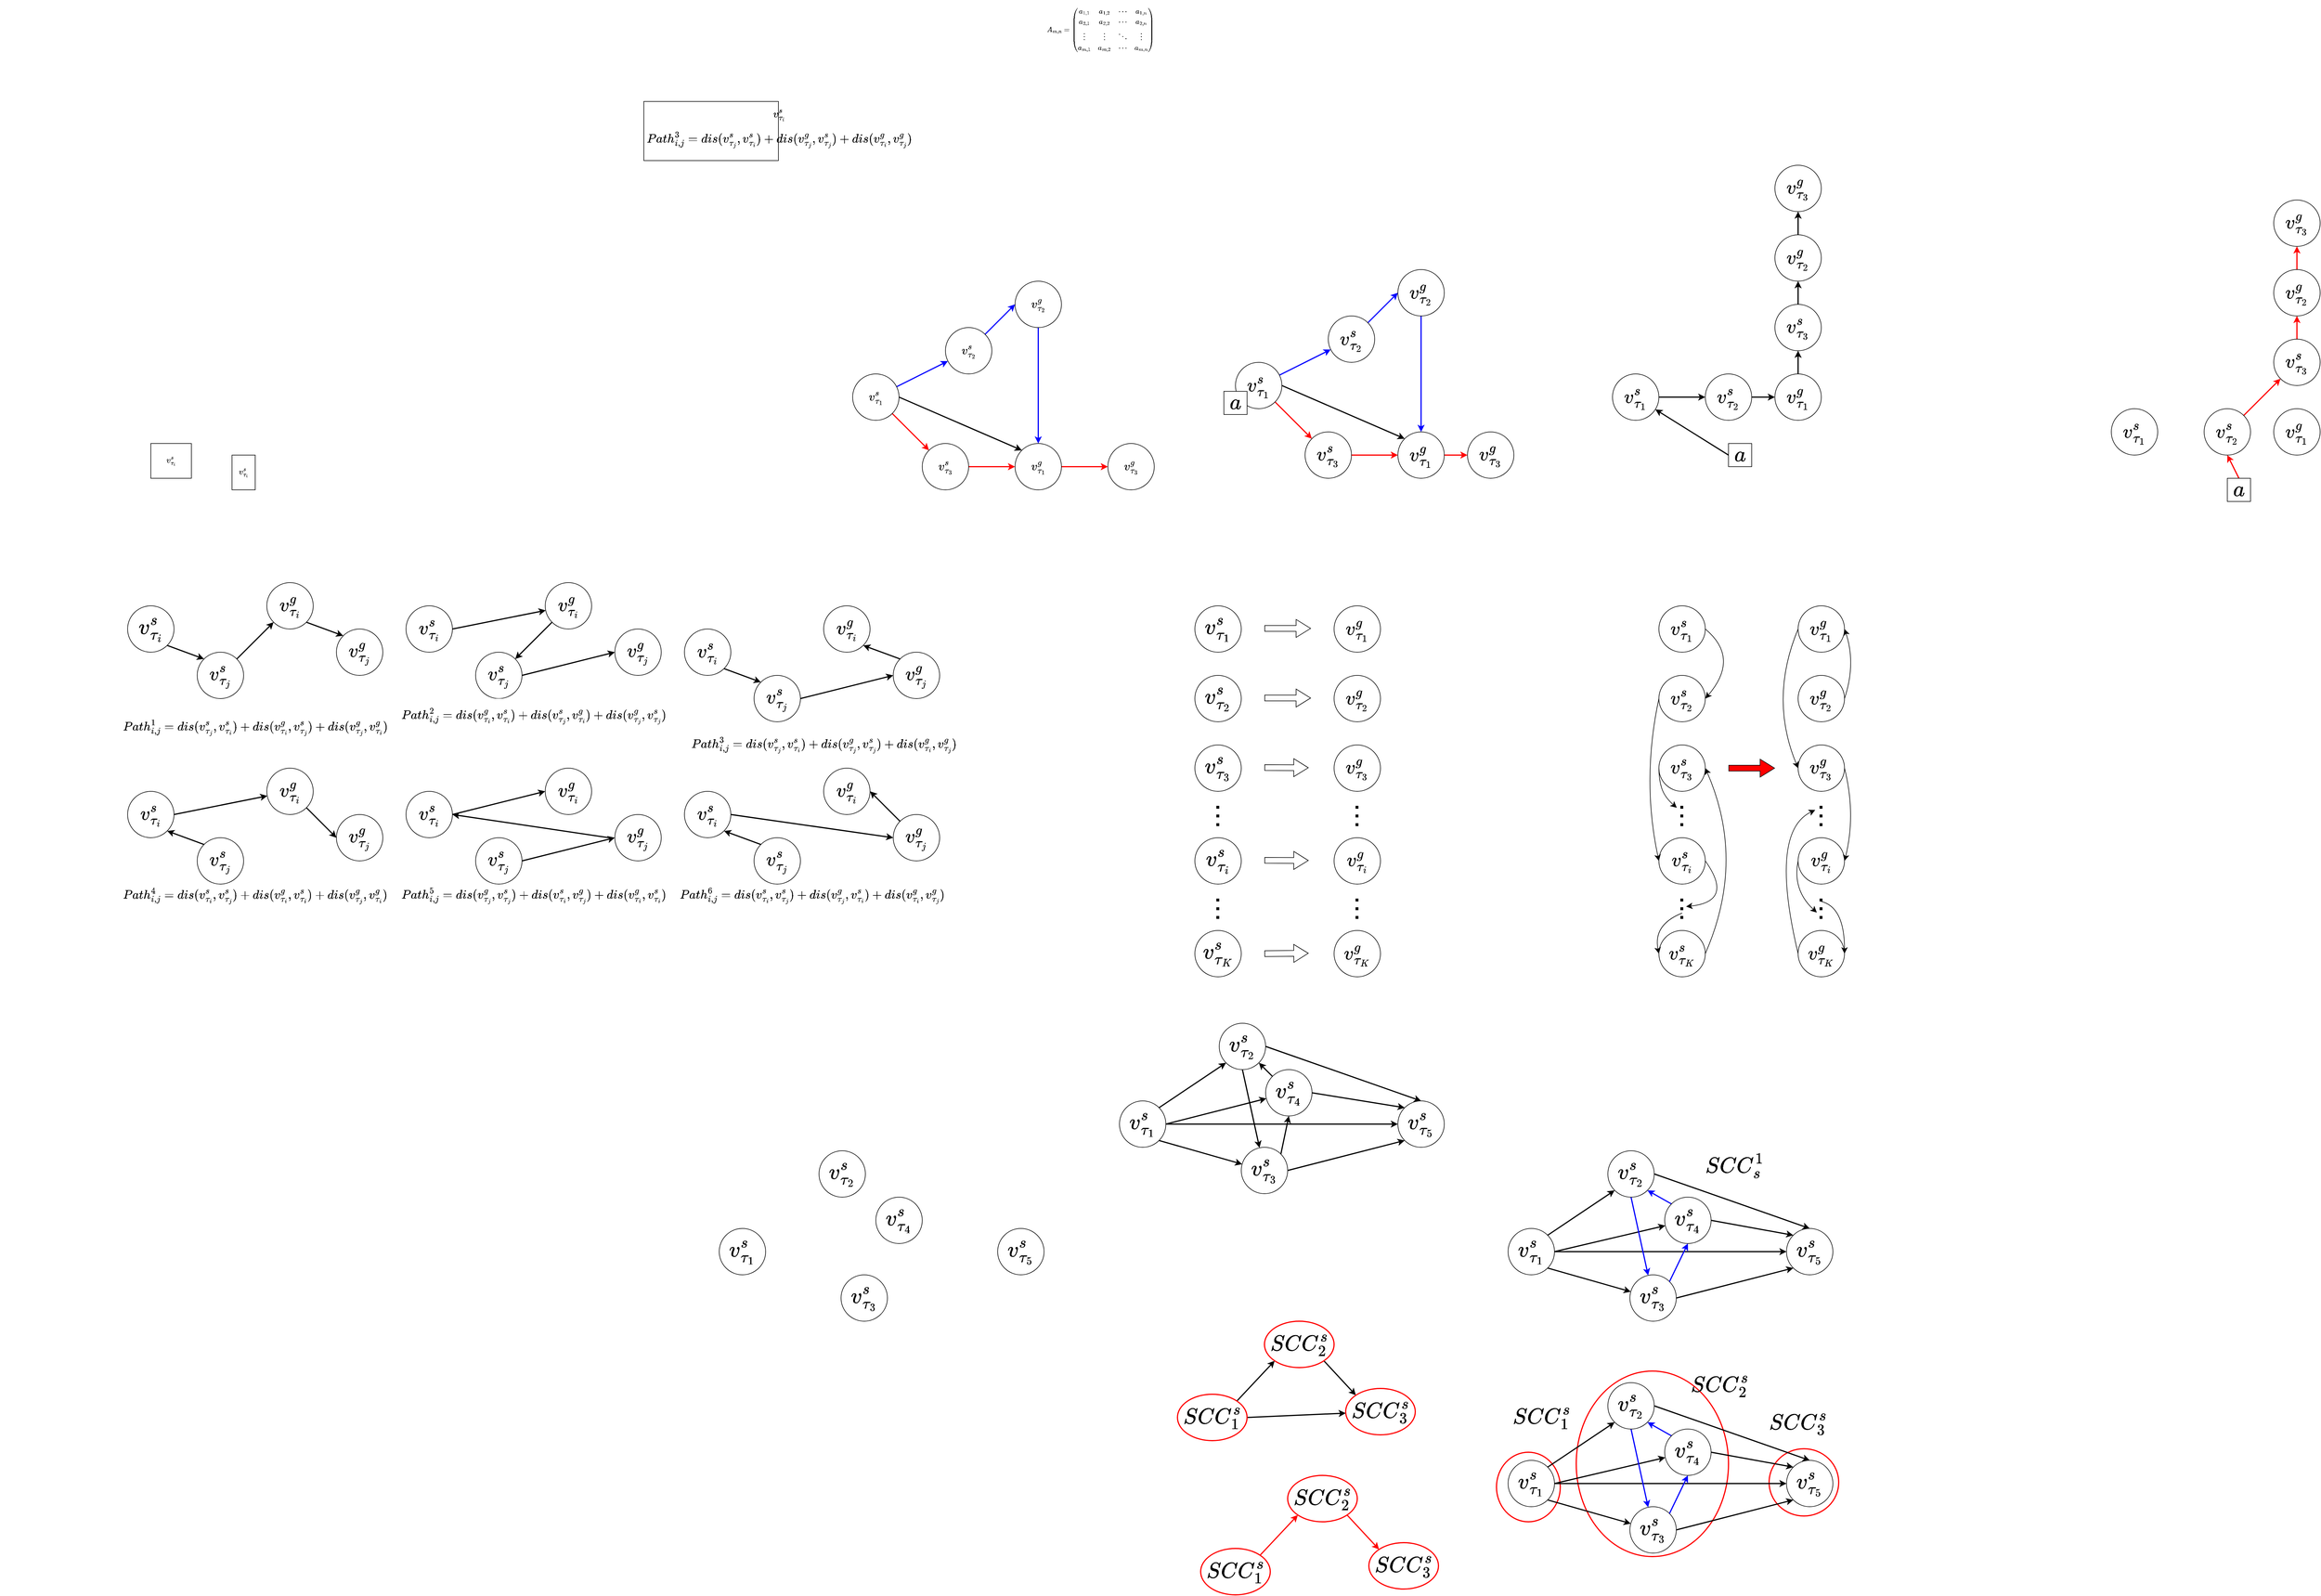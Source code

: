 <mxfile version="24.7.14">
  <diagram name="第 1 页" id="2fXzonQyr7GlmhcA955P">
    <mxGraphModel dx="4581" dy="2213" grid="1" gridSize="10" guides="1" tooltips="1" connect="1" arrows="1" fold="1" page="1" pageScale="1" pageWidth="827" pageHeight="1169" math="1" shadow="0">
      <root>
        <mxCell id="0" />
        <mxCell id="1" parent="0" />
        <mxCell id="QR9E4vNNJeaZN1FBStgV-29" value="" style="ellipse;whiteSpace=wrap;html=1;strokeColor=#FF0000;strokeWidth=2;" parent="1" vertex="1">
          <mxGeometry x="1230" y="2094" width="120" height="116" as="geometry" />
        </mxCell>
        <mxCell id="QR9E4vNNJeaZN1FBStgV-28" value="" style="ellipse;whiteSpace=wrap;html=1;strokeColor=#FF0000;strokeWidth=2;" parent="1" vertex="1">
          <mxGeometry x="760" y="2100" width="110" height="120" as="geometry" />
        </mxCell>
        <mxCell id="RxVfPSey4gtv-o3c42Gy-12" value="$$v^{ s}_{ \tau_{ i}} $$" style="ellipse;whiteSpace=wrap;html=1;aspect=fixed;fontSize=32;" parent="1" vertex="1">
          <mxGeometry x="240" y="1040" width="80" height="80" as="geometry" />
        </mxCell>
        <mxCell id="RxVfPSey4gtv-o3c42Gy-13" value="$$v^{ s}_{ \tau_{ K}}$$" style="ellipse;whiteSpace=wrap;html=1;aspect=fixed;fontSize=32;" parent="1" vertex="1">
          <mxGeometry x="240" y="1200" width="80" height="80" as="geometry" />
        </mxCell>
        <mxCell id="RxVfPSey4gtv-o3c42Gy-14" value="$$v^{ s}_{ \tau_{ 3}} $$" style="ellipse;whiteSpace=wrap;html=1;aspect=fixed;fontSize=32;" parent="1" vertex="1">
          <mxGeometry x="240" y="880" width="80" height="80" as="geometry" />
        </mxCell>
        <mxCell id="RxVfPSey4gtv-o3c42Gy-16" value="&lt;span style=&quot;font-family: &amp;quot;Lucida Console&amp;quot;; font-size: 32px;&quot;&gt;$$v^{ g}_{ \tau_ 1}$$&lt;/span&gt;" style="ellipse;whiteSpace=wrap;html=1;aspect=fixed;fontSize=32;" parent="1" vertex="1">
          <mxGeometry x="480" y="640" width="80" height="80" as="geometry" />
        </mxCell>
        <mxCell id="RxVfPSey4gtv-o3c42Gy-17" value="&lt;span style=&quot;font-family: &amp;quot;Lucida Console&amp;quot;; font-size: 32px;&quot;&gt;$$v^{ g}_{ \tau_i} $$&lt;/span&gt;" style="ellipse;whiteSpace=wrap;html=1;aspect=fixed;fontSize=32;" parent="1" vertex="1">
          <mxGeometry x="480" y="1040" width="80" height="80" as="geometry" />
        </mxCell>
        <mxCell id="RxVfPSey4gtv-o3c42Gy-18" value="&lt;span style=&quot;font-family: &amp;quot;Lucida Console&amp;quot;; font-size: 32px;&quot;&gt;$$v^{ g}_{ \tau_ K}$$&lt;/span&gt;" style="ellipse;whiteSpace=wrap;html=1;aspect=fixed;fontSize=32;" parent="1" vertex="1">
          <mxGeometry x="480" y="1200" width="80" height="80" as="geometry" />
        </mxCell>
        <mxCell id="RxVfPSey4gtv-o3c42Gy-19" value="&lt;span style=&quot;font-family: &amp;quot;Lucida Console&amp;quot;; font-size: 32px;&quot;&gt;$$v^{ g}_{ \tau_3} $$&lt;/span&gt;" style="ellipse;whiteSpace=wrap;html=1;aspect=fixed;fontSize=32;" parent="1" vertex="1">
          <mxGeometry x="480" y="880" width="80" height="80" as="geometry" />
        </mxCell>
        <mxCell id="RxVfPSey4gtv-o3c42Gy-20" value="&lt;span style=&quot;font-family: &amp;quot;Lucida Console&amp;quot;; font-size: 32px;&quot;&gt;$$v^{ g}_{ \tau_2 }$$&lt;/span&gt;" style="ellipse;whiteSpace=wrap;html=1;aspect=fixed;fontSize=32;" parent="1" vertex="1">
          <mxGeometry x="480" y="760" width="80" height="80" as="geometry" />
        </mxCell>
        <mxCell id="RxVfPSey4gtv-o3c42Gy-36" style="edgeStyle=none;curved=1;rounded=0;orthogonalLoop=1;jettySize=auto;html=1;exitX=1;exitY=0.5;exitDx=0;exitDy=0;entryX=1;entryY=0.5;entryDx=0;entryDy=0;fontSize=32;startSize=8;endSize=8;" parent="1" source="RxVfPSey4gtv-o3c42Gy-21" target="RxVfPSey4gtv-o3c42Gy-25" edge="1">
          <mxGeometry relative="1" as="geometry">
            <Array as="points">
              <mxPoint x="1180" y="730" />
            </Array>
          </mxGeometry>
        </mxCell>
        <mxCell id="RxVfPSey4gtv-o3c42Gy-21" value="&lt;span style=&quot;font-family: &amp;quot;Lucida Console&amp;quot;; font-size: 32px;&quot;&gt;$$v^{ s}_{ \tau_ 1}$$&lt;/span&gt;" style="ellipse;whiteSpace=wrap;html=1;aspect=fixed;fontSize=32;" parent="1" vertex="1">
          <mxGeometry x="1040" y="640" width="80" height="80" as="geometry" />
        </mxCell>
        <mxCell id="RxVfPSey4gtv-o3c42Gy-22" value="&lt;span style=&quot;font-family: &amp;quot;Lucida Console&amp;quot;; font-size: 32px;&quot;&gt;$$v^{ s}_{ \tau_ i}$$&lt;/span&gt;" style="ellipse;whiteSpace=wrap;html=1;aspect=fixed;fontSize=32;" parent="1" vertex="1">
          <mxGeometry x="1040" y="1040" width="80" height="80" as="geometry" />
        </mxCell>
        <mxCell id="RxVfPSey4gtv-o3c42Gy-72" style="edgeStyle=none;curved=1;rounded=0;orthogonalLoop=1;jettySize=auto;html=1;exitX=1;exitY=0.5;exitDx=0;exitDy=0;entryX=1;entryY=0.5;entryDx=0;entryDy=0;fontSize=32;startSize=8;endSize=8;" parent="1" source="RxVfPSey4gtv-o3c42Gy-23" target="RxVfPSey4gtv-o3c42Gy-24" edge="1">
          <mxGeometry relative="1" as="geometry">
            <Array as="points">
              <mxPoint x="1190" y="1080" />
            </Array>
          </mxGeometry>
        </mxCell>
        <mxCell id="RxVfPSey4gtv-o3c42Gy-23" value="&lt;span style=&quot;font-family: &amp;quot;Lucida Console&amp;quot;; font-size: 32px;&quot;&gt;$$v^{ s}_{ \tau_ K}$$&lt;/span&gt;" style="ellipse;whiteSpace=wrap;html=1;aspect=fixed;fontSize=32;" parent="1" vertex="1">
          <mxGeometry x="1040" y="1200" width="80" height="80" as="geometry" />
        </mxCell>
        <mxCell id="RxVfPSey4gtv-o3c42Gy-24" value="&lt;span style=&quot;font-family: &amp;quot;Lucida Console&amp;quot;; font-size: 32px;&quot;&gt;$$v^{ s}_{ \tau_ 3}$$&lt;/span&gt;" style="ellipse;whiteSpace=wrap;html=1;aspect=fixed;fontSize=32;" parent="1" vertex="1">
          <mxGeometry x="1040" y="880" width="80" height="80" as="geometry" />
        </mxCell>
        <mxCell id="RxVfPSey4gtv-o3c42Gy-37" style="edgeStyle=none;curved=1;rounded=0;orthogonalLoop=1;jettySize=auto;html=1;exitX=0;exitY=0.5;exitDx=0;exitDy=0;entryX=0;entryY=0.5;entryDx=0;entryDy=0;fontSize=32;startSize=8;endSize=8;" parent="1" source="RxVfPSey4gtv-o3c42Gy-25" target="RxVfPSey4gtv-o3c42Gy-22" edge="1">
          <mxGeometry relative="1" as="geometry">
            <Array as="points">
              <mxPoint x="1010" y="940" />
            </Array>
          </mxGeometry>
        </mxCell>
        <mxCell id="RxVfPSey4gtv-o3c42Gy-25" value="&lt;span style=&quot;font-family: &amp;quot;Lucida Console&amp;quot;; font-size: 32px;&quot;&gt;$$v^{ s}_{ \tau_2 }$$&lt;/span&gt;" style="ellipse;whiteSpace=wrap;html=1;aspect=fixed;fontSize=32;" parent="1" vertex="1">
          <mxGeometry x="1040" y="760" width="80" height="80" as="geometry" />
        </mxCell>
        <mxCell id="RxVfPSey4gtv-o3c42Gy-75" style="edgeStyle=none;curved=1;rounded=0;orthogonalLoop=1;jettySize=auto;html=1;entryX=0;entryY=0.5;entryDx=0;entryDy=0;fontSize=32;startSize=8;endSize=8;exitX=0;exitY=0.5;exitDx=0;exitDy=0;" parent="1" source="RxVfPSey4gtv-o3c42Gy-26" target="RxVfPSey4gtv-o3c42Gy-29" edge="1">
          <mxGeometry relative="1" as="geometry">
            <Array as="points">
              <mxPoint x="1230" y="800" />
            </Array>
          </mxGeometry>
        </mxCell>
        <mxCell id="RxVfPSey4gtv-o3c42Gy-26" value="&lt;span style=&quot;font-family: &amp;quot;Lucida Console&amp;quot;; font-size: 32px;&quot;&gt;$$v^{ g}_{ \tau_ 1}$$&lt;/span&gt;" style="ellipse;whiteSpace=wrap;html=1;aspect=fixed;fontSize=32;" parent="1" vertex="1">
          <mxGeometry x="1280" y="640" width="80" height="80" as="geometry" />
        </mxCell>
        <mxCell id="RxVfPSey4gtv-o3c42Gy-27" value="&lt;span style=&quot;font-family: &amp;quot;Lucida Console&amp;quot;; font-size: 32px;&quot;&gt;$$v^{ g}_{ \tau_ i}$$&lt;/span&gt;" style="ellipse;whiteSpace=wrap;html=1;aspect=fixed;fontSize=32;" parent="1" vertex="1">
          <mxGeometry x="1280" y="1040" width="80" height="80" as="geometry" />
        </mxCell>
        <mxCell id="RxVfPSey4gtv-o3c42Gy-28" value="&lt;span style=&quot;font-family: &amp;quot;Lucida Console&amp;quot;; font-size: 32px;&quot;&gt;$$v^{ g}_{ \tau_ K}$$&lt;/span&gt;" style="ellipse;whiteSpace=wrap;html=1;aspect=fixed;fontSize=32;" parent="1" vertex="1">
          <mxGeometry x="1280" y="1200" width="80" height="80" as="geometry" />
        </mxCell>
        <mxCell id="RxVfPSey4gtv-o3c42Gy-77" style="edgeStyle=none;curved=1;rounded=0;orthogonalLoop=1;jettySize=auto;html=1;exitX=1;exitY=0.5;exitDx=0;exitDy=0;entryX=1;entryY=0.5;entryDx=0;entryDy=0;fontSize=32;startSize=8;endSize=8;" parent="1" source="RxVfPSey4gtv-o3c42Gy-29" target="RxVfPSey4gtv-o3c42Gy-27" edge="1">
          <mxGeometry relative="1" as="geometry">
            <Array as="points">
              <mxPoint x="1380" y="1000" />
            </Array>
          </mxGeometry>
        </mxCell>
        <mxCell id="RxVfPSey4gtv-o3c42Gy-29" value="&lt;span style=&quot;font-family: &amp;quot;Lucida Console&amp;quot;; font-size: 32px;&quot;&gt;$$v^{ g}_{ \tau_ 3}$$&lt;/span&gt;" style="ellipse;whiteSpace=wrap;html=1;aspect=fixed;fontSize=32;" parent="1" vertex="1">
          <mxGeometry x="1280" y="880" width="80" height="80" as="geometry" />
        </mxCell>
        <mxCell id="RxVfPSey4gtv-o3c42Gy-74" style="edgeStyle=none;curved=1;rounded=0;orthogonalLoop=1;jettySize=auto;html=1;exitX=1;exitY=0.5;exitDx=0;exitDy=0;entryX=1;entryY=0.5;entryDx=0;entryDy=0;fontSize=32;startSize=8;endSize=8;" parent="1" source="RxVfPSey4gtv-o3c42Gy-30" target="RxVfPSey4gtv-o3c42Gy-26" edge="1">
          <mxGeometry relative="1" as="geometry">
            <Array as="points">
              <mxPoint x="1380" y="740" />
            </Array>
          </mxGeometry>
        </mxCell>
        <mxCell id="RxVfPSey4gtv-o3c42Gy-30" value="&lt;span style=&quot;font-family: &amp;quot;Lucida Console&amp;quot;; font-size: 32px;&quot;&gt;$$v^{ g}_{ \tau_ 2}$$&lt;/span&gt;" style="ellipse;whiteSpace=wrap;html=1;aspect=fixed;fontSize=32;" parent="1" vertex="1">
          <mxGeometry x="1280" y="760" width="80" height="80" as="geometry" />
        </mxCell>
        <mxCell id="RxVfPSey4gtv-o3c42Gy-31" value="" style="shape=flexArrow;endArrow=classic;html=1;rounded=0;fontSize=32;startSize=8;endSize=8;curved=1;" parent="1" edge="1">
          <mxGeometry width="50" height="50" relative="1" as="geometry">
            <mxPoint x="360" y="1079" as="sourcePoint" />
            <mxPoint x="436" y="1079.29" as="targetPoint" />
          </mxGeometry>
        </mxCell>
        <mxCell id="RxVfPSey4gtv-o3c42Gy-32" value="" style="shape=flexArrow;endArrow=classic;html=1;rounded=0;fontSize=32;startSize=8;endSize=8;curved=1;" parent="1" edge="1">
          <mxGeometry width="50" height="50" relative="1" as="geometry">
            <mxPoint x="360" y="1240" as="sourcePoint" />
            <mxPoint x="436" y="1239.29" as="targetPoint" />
          </mxGeometry>
        </mxCell>
        <mxCell id="RxVfPSey4gtv-o3c42Gy-33" value="" style="shape=flexArrow;endArrow=classic;html=1;rounded=0;fontSize=32;startSize=8;endSize=8;curved=1;" parent="1" edge="1">
          <mxGeometry width="50" height="50" relative="1" as="geometry">
            <mxPoint x="360" y="919" as="sourcePoint" />
            <mxPoint x="436" y="919.29" as="targetPoint" />
          </mxGeometry>
        </mxCell>
        <mxCell id="RxVfPSey4gtv-o3c42Gy-34" value="" style="shape=flexArrow;endArrow=classic;html=1;rounded=0;fontSize=32;startSize=8;endSize=8;curved=1;" parent="1" edge="1">
          <mxGeometry width="50" height="50" relative="1" as="geometry">
            <mxPoint x="360" y="799" as="sourcePoint" />
            <mxPoint x="440" y="799.09" as="targetPoint" />
          </mxGeometry>
        </mxCell>
        <mxCell id="RxVfPSey4gtv-o3c42Gy-35" value="" style="shape=flexArrow;endArrow=classic;html=1;rounded=0;fontSize=32;startSize=8;endSize=8;curved=1;" parent="1" edge="1">
          <mxGeometry width="50" height="50" relative="1" as="geometry">
            <mxPoint x="360" y="679" as="sourcePoint" />
            <mxPoint x="440" y="679" as="targetPoint" />
          </mxGeometry>
        </mxCell>
        <mxCell id="RxVfPSey4gtv-o3c42Gy-40" value="" style="shape=flexArrow;endArrow=classic;html=1;rounded=0;fontSize=32;startSize=8;endSize=8;curved=1;fillColor=#FF0000;gradientColor=none;" parent="1" edge="1">
          <mxGeometry width="50" height="50" relative="1" as="geometry">
            <mxPoint x="1160" y="920" as="sourcePoint" />
            <mxPoint x="1240" y="920" as="targetPoint" />
          </mxGeometry>
        </mxCell>
        <mxCell id="RxVfPSey4gtv-o3c42Gy-70" value="" style="edgeStyle=none;curved=1;rounded=0;orthogonalLoop=1;jettySize=auto;html=1;fontSize=32;startSize=8;endSize=8;entryX=0;entryY=0.5;entryDx=0;entryDy=0;" parent="1" target="RxVfPSey4gtv-o3c42Gy-23" edge="1">
          <mxGeometry relative="1" as="geometry">
            <mxPoint x="980" y="1170" as="targetPoint" />
            <Array as="points">
              <mxPoint x="1030" y="1190" />
            </Array>
            <mxPoint x="1080" y="1170" as="sourcePoint" />
          </mxGeometry>
        </mxCell>
        <mxCell id="RxVfPSey4gtv-o3c42Gy-83" value="" style="edgeStyle=none;curved=1;rounded=0;orthogonalLoop=1;jettySize=auto;html=1;fontSize=32;startSize=8;endSize=8;entryX=1;entryY=0.5;entryDx=0;entryDy=0;" parent="1" target="RxVfPSey4gtv-o3c42Gy-28" edge="1">
          <mxGeometry relative="1" as="geometry">
            <mxPoint x="1400" y="1150" as="targetPoint" />
            <Array as="points">
              <mxPoint x="1360" y="1160" />
            </Array>
            <mxPoint x="1320" y="1150" as="sourcePoint" />
          </mxGeometry>
        </mxCell>
        <mxCell id="RxVfPSey4gtv-o3c42Gy-68" style="edgeStyle=none;curved=1;rounded=0;orthogonalLoop=1;jettySize=auto;html=1;exitX=1;exitY=0.5;exitDx=0;exitDy=0;entryX=0.844;entryY=0.438;entryDx=0;entryDy=0;entryPerimeter=0;fontSize=32;startSize=8;endSize=8;" parent="1" source="RxVfPSey4gtv-o3c42Gy-22" edge="1">
          <mxGeometry relative="1" as="geometry">
            <Array as="points">
              <mxPoint x="1170" y="1150" />
            </Array>
            <mxPoint x="1086.88" y="1158.76" as="targetPoint" />
          </mxGeometry>
        </mxCell>
        <mxCell id="RxVfPSey4gtv-o3c42Gy-73" style="edgeStyle=none;curved=1;rounded=0;orthogonalLoop=1;jettySize=auto;html=1;exitX=0;exitY=0.5;exitDx=0;exitDy=0;entryX=0.044;entryY=-0.079;entryDx=0;entryDy=0;entryPerimeter=0;fontSize=32;startSize=8;endSize=8;" parent="1" source="RxVfPSey4gtv-o3c42Gy-24" edge="1">
          <mxGeometry relative="1" as="geometry">
            <Array as="points">
              <mxPoint x="1040" y="940" />
              <mxPoint x="1050" y="970" />
            </Array>
            <mxPoint x="1070.88" y="988.42" as="targetPoint" />
          </mxGeometry>
        </mxCell>
        <mxCell id="RxVfPSey4gtv-o3c42Gy-78" style="edgeStyle=none;curved=1;rounded=0;orthogonalLoop=1;jettySize=auto;html=1;exitX=0;exitY=0.5;exitDx=0;exitDy=0;entryX=0.115;entryY=0.456;entryDx=0;entryDy=0;entryPerimeter=0;fontSize=32;startSize=8;endSize=8;" parent="1" source="RxVfPSey4gtv-o3c42Gy-27" edge="1">
          <mxGeometry relative="1" as="geometry">
            <Array as="points">
              <mxPoint x="1270" y="1130" />
            </Array>
            <mxPoint x="1312.3" y="1169.12" as="targetPoint" />
          </mxGeometry>
        </mxCell>
        <mxCell id="RxVfPSey4gtv-o3c42Gy-84" style="edgeStyle=none;curved=1;rounded=0;orthogonalLoop=1;jettySize=auto;html=1;exitX=0;exitY=0.5;exitDx=0;exitDy=0;entryX=-0.026;entryY=0.109;entryDx=0;entryDy=0;entryPerimeter=0;fontSize=32;startSize=8;endSize=8;" parent="1" source="RxVfPSey4gtv-o3c42Gy-28" edge="1">
          <mxGeometry relative="1" as="geometry">
            <Array as="points">
              <mxPoint x="1230" y="1030" />
            </Array>
            <mxPoint x="1309.48" y="992.18" as="targetPoint" />
          </mxGeometry>
        </mxCell>
        <mxCell id="6" value="" style="endArrow=none;dashed=1;html=1;strokeColor=#000000;strokeWidth=5;dashPattern=1 2;fontSize=32;" parent="1" edge="1">
          <mxGeometry width="50" height="50" relative="1" as="geometry">
            <mxPoint x="279.55" y="1020" as="sourcePoint" />
            <mxPoint x="279.55" y="980" as="targetPoint" />
          </mxGeometry>
        </mxCell>
        <mxCell id="9" value="&lt;font face=&quot;Lucida Console&quot;&gt;$$A_{m,n} =&lt;br&gt; \begin{pmatrix}&lt;br&gt;  a_{1,1} &amp;amp; a_{1,2} &amp;amp; \cdots &amp;amp; a_{1,n} \\&lt;br&gt;  a_{2,1} &amp;amp; a_{2,2} &amp;amp; \cdots &amp;amp; a_{2,n} \\&lt;br&gt;  \vdots  &amp;amp; \vdots  &amp;amp; \ddots &amp;amp; \vdots  \\&lt;br&gt;  a_{m,1} &amp;amp; a_{m,2} &amp;amp; \cdots &amp;amp; a_{m,n}&lt;br&gt; \end{pmatrix}$$&lt;/font&gt;" style="text;html=1;spacing=5;spacingTop=-10;whiteSpace=wrap;overflow=visible;fillColor=none;strokeColor=none;shadow=0;rounded=0;verticalAlign=middle;" parent="1" vertex="1">
          <mxGeometry x="-20" y="-400" width="232" height="102" as="geometry" />
        </mxCell>
        <mxCell id="Y2sO-mLyn4NRbICUy5Yb-9" value="" style="endArrow=none;dashed=1;html=1;strokeColor=#000000;strokeWidth=5;dashPattern=1 2;fontSize=32;" parent="1" edge="1">
          <mxGeometry width="50" height="50" relative="1" as="geometry">
            <mxPoint x="1079.5" y="1020" as="sourcePoint" />
            <mxPoint x="1079.5" y="980" as="targetPoint" />
          </mxGeometry>
        </mxCell>
        <mxCell id="Y2sO-mLyn4NRbICUy5Yb-10" value="" style="endArrow=none;dashed=1;html=1;strokeColor=#000000;strokeWidth=5;dashPattern=1 2;fontSize=32;" parent="1" edge="1">
          <mxGeometry width="50" height="50" relative="1" as="geometry">
            <mxPoint x="1079.5" y="1180" as="sourcePoint" />
            <mxPoint x="1079.5" y="1140" as="targetPoint" />
          </mxGeometry>
        </mxCell>
        <mxCell id="Y2sO-mLyn4NRbICUy5Yb-11" value="" style="endArrow=none;dashed=1;html=1;strokeColor=#000000;strokeWidth=5;dashPattern=1 2;fontSize=32;" parent="1" edge="1">
          <mxGeometry width="50" height="50" relative="1" as="geometry">
            <mxPoint x="1319.5" y="1020" as="sourcePoint" />
            <mxPoint x="1319.5" y="980" as="targetPoint" />
          </mxGeometry>
        </mxCell>
        <mxCell id="Y2sO-mLyn4NRbICUy5Yb-12" value="" style="endArrow=none;dashed=1;html=1;strokeColor=#000000;strokeWidth=5;dashPattern=1 2;fontSize=32;" parent="1" edge="1">
          <mxGeometry width="50" height="50" relative="1" as="geometry">
            <mxPoint x="1319.5" y="1180" as="sourcePoint" />
            <mxPoint x="1319.5" y="1140" as="targetPoint" />
          </mxGeometry>
        </mxCell>
        <mxCell id="Y2sO-mLyn4NRbICUy5Yb-13" value="" style="endArrow=none;dashed=1;html=1;strokeColor=#000000;strokeWidth=5;dashPattern=1 2;fontSize=32;" parent="1" edge="1">
          <mxGeometry width="50" height="50" relative="1" as="geometry">
            <mxPoint x="519.5" y="1020" as="sourcePoint" />
            <mxPoint x="519.5" y="980" as="targetPoint" />
          </mxGeometry>
        </mxCell>
        <mxCell id="Y2sO-mLyn4NRbICUy5Yb-14" value="" style="endArrow=none;dashed=1;html=1;strokeColor=#000000;strokeWidth=5;dashPattern=1 2;fontSize=32;" parent="1" edge="1">
          <mxGeometry width="50" height="50" relative="1" as="geometry">
            <mxPoint x="279.55" y="1180" as="sourcePoint" />
            <mxPoint x="279.55" y="1140" as="targetPoint" />
          </mxGeometry>
        </mxCell>
        <mxCell id="Y2sO-mLyn4NRbICUy5Yb-15" value="" style="endArrow=none;dashed=1;html=1;strokeColor=#000000;strokeWidth=5;dashPattern=1 2;fontSize=32;" parent="1" edge="1">
          <mxGeometry width="50" height="50" relative="1" as="geometry">
            <mxPoint x="519.5" y="1180" as="sourcePoint" />
            <mxPoint x="519.5" y="1140" as="targetPoint" />
          </mxGeometry>
        </mxCell>
        <mxCell id="Y2sO-mLyn4NRbICUy5Yb-36" value="" style="rounded=0;orthogonalLoop=1;jettySize=auto;html=1;strokeColor=#0000FF;strokeWidth=2;" parent="1" source="Y2sO-mLyn4NRbICUy5Yb-39" target="Y2sO-mLyn4NRbICUy5Yb-41" edge="1">
          <mxGeometry relative="1" as="geometry" />
        </mxCell>
        <mxCell id="Y2sO-mLyn4NRbICUy5Yb-37" style="rounded=0;orthogonalLoop=1;jettySize=auto;html=1;exitX=1;exitY=1;exitDx=0;exitDy=0;entryX=0;entryY=0;entryDx=0;entryDy=0;strokeColor=#FF0000;strokeWidth=2;" parent="1" source="Y2sO-mLyn4NRbICUy5Yb-39" target="Y2sO-mLyn4NRbICUy5Yb-43" edge="1">
          <mxGeometry relative="1" as="geometry" />
        </mxCell>
        <mxCell id="Y2sO-mLyn4NRbICUy5Yb-38" style="rounded=0;orthogonalLoop=1;jettySize=auto;html=1;exitX=1;exitY=0.5;exitDx=0;exitDy=0;entryX=0;entryY=0;entryDx=0;entryDy=0;strokeWidth=2;" parent="1" source="Y2sO-mLyn4NRbICUy5Yb-39" target="Y2sO-mLyn4NRbICUy5Yb-45" edge="1">
          <mxGeometry relative="1" as="geometry" />
        </mxCell>
        <mxCell id="Y2sO-mLyn4NRbICUy5Yb-39" value="&lt;font face=&quot;Lucida Console&quot;&gt;&lt;span style=&quot;font-size: 20px&quot;&gt;$$v^{s}_{\tau_1}$$&lt;/span&gt;&lt;/font&gt;" style="ellipse;whiteSpace=wrap;html=1;aspect=fixed;" parent="1" vertex="1">
          <mxGeometry x="-350" y="240" width="80" height="80" as="geometry" />
        </mxCell>
        <mxCell id="Y2sO-mLyn4NRbICUy5Yb-40" style="rounded=0;orthogonalLoop=1;jettySize=auto;html=1;exitX=1;exitY=0;exitDx=0;exitDy=0;entryX=0;entryY=0.5;entryDx=0;entryDy=0;strokeColor=#0000FF;strokeWidth=2;" parent="1" source="Y2sO-mLyn4NRbICUy5Yb-41" target="Y2sO-mLyn4NRbICUy5Yb-47" edge="1">
          <mxGeometry relative="1" as="geometry" />
        </mxCell>
        <mxCell id="Y2sO-mLyn4NRbICUy5Yb-41" value="&lt;font face=&quot;Lucida Console&quot;&gt;&lt;span style=&quot;font-size: 20px&quot;&gt;$$v^{s}_{\tau_2}$$&lt;/span&gt;&lt;/font&gt;" style="ellipse;whiteSpace=wrap;html=1;aspect=fixed;" parent="1" vertex="1">
          <mxGeometry x="-190" y="160" width="80" height="80" as="geometry" />
        </mxCell>
        <mxCell id="Y2sO-mLyn4NRbICUy5Yb-42" value="" style="edgeStyle=orthogonalEdgeStyle;rounded=0;orthogonalLoop=1;jettySize=auto;html=1;strokeWidth=2;strokeColor=#FF0000;" parent="1" source="Y2sO-mLyn4NRbICUy5Yb-43" target="Y2sO-mLyn4NRbICUy5Yb-45" edge="1">
          <mxGeometry relative="1" as="geometry" />
        </mxCell>
        <mxCell id="Y2sO-mLyn4NRbICUy5Yb-43" value="&lt;font face=&quot;Lucida Console&quot;&gt;&lt;span style=&quot;font-size: 20px&quot;&gt;$$v^{s}_{\tau_3}$$&lt;/span&gt;&lt;/font&gt;" style="ellipse;whiteSpace=wrap;html=1;aspect=fixed;" parent="1" vertex="1">
          <mxGeometry x="-230" y="360" width="80" height="80" as="geometry" />
        </mxCell>
        <mxCell id="Y2sO-mLyn4NRbICUy5Yb-44" value="" style="edgeStyle=orthogonalEdgeStyle;rounded=0;orthogonalLoop=1;jettySize=auto;html=1;strokeColor=#FF0000;strokeWidth=2;" parent="1" source="Y2sO-mLyn4NRbICUy5Yb-45" target="Y2sO-mLyn4NRbICUy5Yb-48" edge="1">
          <mxGeometry relative="1" as="geometry" />
        </mxCell>
        <mxCell id="Y2sO-mLyn4NRbICUy5Yb-45" value="&lt;font face=&quot;Lucida Console&quot;&gt;&lt;span style=&quot;font-size: 20px&quot;&gt;$$v^{g}_{\tau_1}$$&lt;/span&gt;&lt;/font&gt;" style="ellipse;whiteSpace=wrap;html=1;aspect=fixed;" parent="1" vertex="1">
          <mxGeometry x="-70" y="360" width="80" height="80" as="geometry" />
        </mxCell>
        <mxCell id="Y2sO-mLyn4NRbICUy5Yb-46" style="rounded=0;orthogonalLoop=1;jettySize=auto;html=1;exitX=0.5;exitY=1;exitDx=0;exitDy=0;strokeColor=#0000FF;strokeWidth=2;" parent="1" source="Y2sO-mLyn4NRbICUy5Yb-47" target="Y2sO-mLyn4NRbICUy5Yb-45" edge="1">
          <mxGeometry relative="1" as="geometry" />
        </mxCell>
        <mxCell id="Y2sO-mLyn4NRbICUy5Yb-47" value="&lt;font face=&quot;Lucida Console&quot;&gt;&lt;span style=&quot;font-size: 20px&quot;&gt;$$v^{g}_{\tau_2}$$&lt;/span&gt;&lt;/font&gt;" style="ellipse;whiteSpace=wrap;html=1;aspect=fixed;" parent="1" vertex="1">
          <mxGeometry x="-70" y="80" width="80" height="80" as="geometry" />
        </mxCell>
        <mxCell id="Y2sO-mLyn4NRbICUy5Yb-48" value="&lt;font face=&quot;Lucida Console&quot;&gt;&lt;span style=&quot;font-size: 20px&quot;&gt;$$v^{g}_{\tau_3}$$&lt;/span&gt;&lt;/font&gt;" style="ellipse;whiteSpace=wrap;html=1;aspect=fixed;" parent="1" vertex="1">
          <mxGeometry x="90" y="360" width="80" height="80" as="geometry" />
        </mxCell>
        <mxCell id="Y2sO-mLyn4NRbICUy5Yb-49" value="" style="rounded=0;orthogonalLoop=1;jettySize=auto;html=1;strokeColor=#0000FF;strokeWidth=2;fontSize=32;" parent="1" source="Y2sO-mLyn4NRbICUy5Yb-52" target="Y2sO-mLyn4NRbICUy5Yb-54" edge="1">
          <mxGeometry relative="1" as="geometry" />
        </mxCell>
        <mxCell id="Y2sO-mLyn4NRbICUy5Yb-50" style="rounded=0;orthogonalLoop=1;jettySize=auto;html=1;exitX=1;exitY=1;exitDx=0;exitDy=0;entryX=0;entryY=0;entryDx=0;entryDy=0;strokeColor=#FF0000;strokeWidth=2;fontSize=32;" parent="1" source="Y2sO-mLyn4NRbICUy5Yb-52" target="Y2sO-mLyn4NRbICUy5Yb-56" edge="1">
          <mxGeometry relative="1" as="geometry" />
        </mxCell>
        <mxCell id="Y2sO-mLyn4NRbICUy5Yb-51" style="rounded=0;orthogonalLoop=1;jettySize=auto;html=1;exitX=1;exitY=0.5;exitDx=0;exitDy=0;entryX=0;entryY=0;entryDx=0;entryDy=0;strokeWidth=2;fontSize=32;" parent="1" source="Y2sO-mLyn4NRbICUy5Yb-52" target="Y2sO-mLyn4NRbICUy5Yb-58" edge="1">
          <mxGeometry relative="1" as="geometry" />
        </mxCell>
        <mxCell id="Y2sO-mLyn4NRbICUy5Yb-52" value="&lt;font face=&quot;Lucida Console&quot; style=&quot;font-size: 32px;&quot;&gt;&lt;span style=&quot;font-size: 32px;&quot;&gt;$$v^{ s}_{ \tau_ 1}$$&lt;/span&gt;&lt;/font&gt;" style="ellipse;whiteSpace=wrap;html=1;aspect=fixed;fontSize=32;" parent="1" vertex="1">
          <mxGeometry x="310" y="220" width="80" height="80" as="geometry" />
        </mxCell>
        <mxCell id="Y2sO-mLyn4NRbICUy5Yb-53" style="rounded=0;orthogonalLoop=1;jettySize=auto;html=1;exitX=1;exitY=0;exitDx=0;exitDy=0;entryX=0;entryY=0.5;entryDx=0;entryDy=0;strokeColor=#0000FF;strokeWidth=2;fontSize=32;" parent="1" source="Y2sO-mLyn4NRbICUy5Yb-54" target="Y2sO-mLyn4NRbICUy5Yb-60" edge="1">
          <mxGeometry relative="1" as="geometry" />
        </mxCell>
        <mxCell id="Y2sO-mLyn4NRbICUy5Yb-54" value="&lt;font face=&quot;Lucida Console&quot; style=&quot;font-size: 32px;&quot;&gt;&lt;span style=&quot;font-size: 32px;&quot;&gt;$$v^{ s}_{ \tau_ 2}$$&lt;/span&gt;&lt;/font&gt;" style="ellipse;whiteSpace=wrap;html=1;aspect=fixed;fontSize=32;" parent="1" vertex="1">
          <mxGeometry x="470" y="140" width="80" height="80" as="geometry" />
        </mxCell>
        <mxCell id="Y2sO-mLyn4NRbICUy5Yb-55" value="" style="edgeStyle=orthogonalEdgeStyle;rounded=0;orthogonalLoop=1;jettySize=auto;html=1;strokeWidth=2;strokeColor=#FF0000;fontSize=32;" parent="1" source="Y2sO-mLyn4NRbICUy5Yb-56" target="Y2sO-mLyn4NRbICUy5Yb-58" edge="1">
          <mxGeometry relative="1" as="geometry" />
        </mxCell>
        <mxCell id="Y2sO-mLyn4NRbICUy5Yb-56" value="&lt;font face=&quot;Lucida Console&quot; style=&quot;font-size: 32px;&quot;&gt;&lt;span style=&quot;font-size: 32px;&quot;&gt;$$v^{ s}_{ \tau_ 3}$$&lt;/span&gt;&lt;/font&gt;" style="ellipse;whiteSpace=wrap;html=1;aspect=fixed;fontSize=32;" parent="1" vertex="1">
          <mxGeometry x="430" y="340" width="80" height="80" as="geometry" />
        </mxCell>
        <mxCell id="Y2sO-mLyn4NRbICUy5Yb-57" value="" style="edgeStyle=orthogonalEdgeStyle;rounded=0;orthogonalLoop=1;jettySize=auto;html=1;strokeColor=#FF0000;strokeWidth=2;fontSize=32;" parent="1" source="Y2sO-mLyn4NRbICUy5Yb-58" target="Y2sO-mLyn4NRbICUy5Yb-61" edge="1">
          <mxGeometry relative="1" as="geometry" />
        </mxCell>
        <mxCell id="Y2sO-mLyn4NRbICUy5Yb-58" value="&lt;font face=&quot;Lucida Console&quot; style=&quot;font-size: 32px;&quot;&gt;&lt;span style=&quot;font-size: 32px;&quot;&gt;$$v^{ g}_{ \tau_ 1}$$&lt;/span&gt;&lt;/font&gt;" style="ellipse;whiteSpace=wrap;html=1;aspect=fixed;fontSize=32;" parent="1" vertex="1">
          <mxGeometry x="590" y="340" width="80" height="80" as="geometry" />
        </mxCell>
        <mxCell id="Y2sO-mLyn4NRbICUy5Yb-59" style="rounded=0;orthogonalLoop=1;jettySize=auto;html=1;exitX=0.5;exitY=1;exitDx=0;exitDy=0;strokeColor=#0000FF;strokeWidth=2;fontSize=32;" parent="1" source="Y2sO-mLyn4NRbICUy5Yb-60" target="Y2sO-mLyn4NRbICUy5Yb-58" edge="1">
          <mxGeometry relative="1" as="geometry" />
        </mxCell>
        <mxCell id="Y2sO-mLyn4NRbICUy5Yb-60" value="&lt;font face=&quot;Lucida Console&quot; style=&quot;font-size: 32px;&quot;&gt;&lt;span style=&quot;font-size: 32px;&quot;&gt;$$v^{ g}_{ \tau_ 2}$$&lt;/span&gt;&lt;/font&gt;" style="ellipse;whiteSpace=wrap;html=1;aspect=fixed;fontSize=32;" parent="1" vertex="1">
          <mxGeometry x="590" y="60" width="80" height="80" as="geometry" />
        </mxCell>
        <mxCell id="Y2sO-mLyn4NRbICUy5Yb-61" value="&lt;font face=&quot;Lucida Console&quot; style=&quot;font-size: 32px;&quot;&gt;&lt;span style=&quot;font-size: 32px;&quot;&gt;$$v^{ g}_{ \tau_ 3}$$&lt;/span&gt;&lt;/font&gt;" style="ellipse;whiteSpace=wrap;html=1;aspect=fixed;fontSize=32;" parent="1" vertex="1">
          <mxGeometry x="710" y="340" width="80" height="80" as="geometry" />
        </mxCell>
        <mxCell id="Y2sO-mLyn4NRbICUy5Yb-62" value="&lt;font style=&quot;font-size: 32px;&quot;&gt;$$a $$&lt;/font&gt;" style="rounded=0;whiteSpace=wrap;html=1;fontSize=32;" parent="1" vertex="1">
          <mxGeometry x="290" y="270" width="40" height="40" as="geometry" />
        </mxCell>
        <mxCell id="Y2sO-mLyn4NRbICUy5Yb-69" style="rounded=0;orthogonalLoop=1;jettySize=auto;html=1;exitX=1;exitY=1;exitDx=0;exitDy=0;entryX=0;entryY=0;entryDx=0;entryDy=0;strokeWidth=2;fontSize=32;" parent="1" source="Y2sO-mLyn4NRbICUy5Yb-63" target="Y2sO-mLyn4NRbICUy5Yb-65" edge="1">
          <mxGeometry relative="1" as="geometry" />
        </mxCell>
        <mxCell id="Y2sO-mLyn4NRbICUy5Yb-63" value="&lt;font face=&quot;Helvetica&quot; style=&quot;font-size: 32px;&quot;&gt;$$v^{s}_{\tau_i}$$&lt;/font&gt;" style="ellipse;whiteSpace=wrap;html=1;aspect=fixed;fontSize=32;" parent="1" vertex="1">
          <mxGeometry x="-1600" y="640" width="80" height="80" as="geometry" />
        </mxCell>
        <mxCell id="Y2sO-mLyn4NRbICUy5Yb-71" style="rounded=0;orthogonalLoop=1;jettySize=auto;html=1;exitX=1;exitY=1;exitDx=0;exitDy=0;entryX=0;entryY=0;entryDx=0;entryDy=0;strokeWidth=2;fontSize=32;" parent="1" source="Y2sO-mLyn4NRbICUy5Yb-64" target="Y2sO-mLyn4NRbICUy5Yb-66" edge="1">
          <mxGeometry relative="1" as="geometry" />
        </mxCell>
        <mxCell id="Y2sO-mLyn4NRbICUy5Yb-64" value="&lt;span style=&quot;font-family: &amp;quot;Lucida Console&amp;quot;; font-size: 32px;&quot;&gt;$$v^{g}_{\tau_i}$$&lt;/span&gt;" style="ellipse;whiteSpace=wrap;html=1;aspect=fixed;fontSize=32;" parent="1" vertex="1">
          <mxGeometry x="-1360" y="600" width="80" height="80" as="geometry" />
        </mxCell>
        <mxCell id="Y2sO-mLyn4NRbICUy5Yb-70" style="rounded=0;orthogonalLoop=1;jettySize=auto;html=1;exitX=1;exitY=0;exitDx=0;exitDy=0;entryX=0;entryY=1;entryDx=0;entryDy=0;strokeWidth=2;fontSize=32;" parent="1" source="Y2sO-mLyn4NRbICUy5Yb-65" target="Y2sO-mLyn4NRbICUy5Yb-64" edge="1">
          <mxGeometry relative="1" as="geometry" />
        </mxCell>
        <mxCell id="Y2sO-mLyn4NRbICUy5Yb-65" value="&lt;span style=&quot;font-family: &amp;quot;Lucida Console&amp;quot;; font-size: 32px;&quot;&gt;$$v^{s}_{\tau_j}$$&lt;/span&gt;" style="ellipse;whiteSpace=wrap;html=1;aspect=fixed;fontSize=32;" parent="1" vertex="1">
          <mxGeometry x="-1480" y="720" width="80" height="80" as="geometry" />
        </mxCell>
        <mxCell id="Y2sO-mLyn4NRbICUy5Yb-66" value="&lt;span style=&quot;font-family: &amp;quot;Lucida Console&amp;quot;; font-size: 32px;&quot;&gt;$$v^{g}_{\tau_j}$$&lt;/span&gt;" style="ellipse;whiteSpace=wrap;html=1;aspect=fixed;fontSize=32;" parent="1" vertex="1">
          <mxGeometry x="-1240" y="680" width="80" height="80" as="geometry" />
        </mxCell>
        <mxCell id="Y2sO-mLyn4NRbICUy5Yb-118" style="rounded=0;orthogonalLoop=1;jettySize=auto;html=1;exitX=1;exitY=0.5;exitDx=0;exitDy=0;strokeWidth=2;fontSize=32;movable=1;resizable=1;rotatable=1;deletable=1;editable=1;locked=0;connectable=1;" parent="1" source="Y2sO-mLyn4NRbICUy5Yb-111" target="Y2sO-mLyn4NRbICUy5Yb-113" edge="1">
          <mxGeometry relative="1" as="geometry" />
        </mxCell>
        <mxCell id="Y2sO-mLyn4NRbICUy5Yb-111" value="&lt;span style=&quot;font-family: &amp;quot;Lucida Console&amp;quot;; font-size: 32px;&quot;&gt;$$v^{s}_{\tau_i}$$&lt;/span&gt;" style="ellipse;whiteSpace=wrap;html=1;aspect=fixed;fontSize=32;movable=1;resizable=1;rotatable=1;deletable=1;editable=1;locked=0;connectable=1;" parent="1" vertex="1">
          <mxGeometry x="-1120" y="640" width="80" height="80" as="geometry" />
        </mxCell>
        <mxCell id="Y2sO-mLyn4NRbICUy5Yb-119" style="rounded=0;orthogonalLoop=1;jettySize=auto;html=1;exitX=0;exitY=1;exitDx=0;exitDy=0;entryX=1;entryY=0;entryDx=0;entryDy=0;strokeWidth=2;fontSize=32;movable=1;resizable=1;rotatable=1;deletable=1;editable=1;locked=0;connectable=1;" parent="1" source="Y2sO-mLyn4NRbICUy5Yb-113" target="Y2sO-mLyn4NRbICUy5Yb-115" edge="1">
          <mxGeometry relative="1" as="geometry" />
        </mxCell>
        <mxCell id="Y2sO-mLyn4NRbICUy5Yb-113" value="&lt;span style=&quot;font-size: 32px;&quot;&gt;&lt;font style=&quot;font-size: 32px;&quot;&gt;$$v^{g}_{\tau_i}$$&lt;/font&gt;&lt;/span&gt;" style="ellipse;whiteSpace=wrap;html=1;aspect=fixed;fontSize=32;fontFamily=Verdana;movable=1;resizable=1;rotatable=1;deletable=1;editable=1;locked=0;connectable=1;" parent="1" vertex="1">
          <mxGeometry x="-880" y="600" width="80" height="80" as="geometry" />
        </mxCell>
        <mxCell id="Y2sO-mLyn4NRbICUy5Yb-120" style="rounded=0;orthogonalLoop=1;jettySize=auto;html=1;exitX=1;exitY=0.5;exitDx=0;exitDy=0;entryX=0;entryY=0.5;entryDx=0;entryDy=0;strokeWidth=2;fontSize=32;movable=1;resizable=1;rotatable=1;deletable=1;editable=1;locked=0;connectable=1;" parent="1" source="Y2sO-mLyn4NRbICUy5Yb-115" target="Y2sO-mLyn4NRbICUy5Yb-116" edge="1">
          <mxGeometry relative="1" as="geometry" />
        </mxCell>
        <mxCell id="Y2sO-mLyn4NRbICUy5Yb-115" value="&lt;span style=&quot;font-family: &amp;quot;Lucida Console&amp;quot;; font-size: 32px;&quot;&gt;$$v^{s}_{\tau_j}$$&lt;/span&gt;" style="ellipse;whiteSpace=wrap;html=1;aspect=fixed;fontSize=32;movable=1;resizable=1;rotatable=1;deletable=1;editable=1;locked=0;connectable=1;" parent="1" vertex="1">
          <mxGeometry x="-1000" y="720" width="80" height="80" as="geometry" />
        </mxCell>
        <mxCell id="Y2sO-mLyn4NRbICUy5Yb-116" value="&lt;span style=&quot;font-family: &amp;quot;Lucida Console&amp;quot;; font-size: 32px;&quot;&gt;$$v^{g}_{\tau_j}$$&lt;/span&gt;" style="ellipse;whiteSpace=wrap;html=1;aspect=fixed;fontSize=32;movable=1;resizable=1;rotatable=1;deletable=1;editable=1;locked=0;connectable=1;" parent="1" vertex="1">
          <mxGeometry x="-760" y="680" width="80" height="80" as="geometry" />
        </mxCell>
        <mxCell id="Y2sO-mLyn4NRbICUy5Yb-121" style="rounded=0;orthogonalLoop=1;jettySize=auto;html=1;exitX=1;exitY=1;exitDx=0;exitDy=0;entryX=0;entryY=0;entryDx=0;entryDy=0;strokeWidth=2;fontSize=32;movable=1;resizable=1;rotatable=1;deletable=1;editable=1;locked=0;connectable=1;fontFamily=Lucida Console;verticalAlign=middle;horizontal=1;labelPosition=center;verticalLabelPosition=middle;align=center;labelBorderColor=none;textShadow=0;spacing=2;" parent="1" source="Y2sO-mLyn4NRbICUy5Yb-122" target="Y2sO-mLyn4NRbICUy5Yb-126" edge="1">
          <mxGeometry relative="1" as="geometry" />
        </mxCell>
        <mxCell id="Y2sO-mLyn4NRbICUy5Yb-122" value="&lt;span style=&quot;font-size: 32px;&quot;&gt;$$v^{ s}_{ \tau_ i}$$&lt;/span&gt;" style="ellipse;whiteSpace=wrap;html=1;aspect=fixed;fontSize=32;movable=1;resizable=1;rotatable=1;deletable=1;editable=1;locked=0;connectable=1;flipV=0;flipH=0;fontFamily=Lucida Console;verticalAlign=middle;horizontal=1;labelPosition=center;verticalLabelPosition=middle;align=center;labelBorderColor=none;textShadow=0;spacing=2;" parent="1" vertex="1">
          <mxGeometry x="-640" y="680" width="80" height="80" as="geometry" />
        </mxCell>
        <mxCell id="Y2sO-mLyn4NRbICUy5Yb-123" style="rounded=0;orthogonalLoop=1;jettySize=auto;html=1;entryX=1;entryY=1;entryDx=0;entryDy=0;strokeWidth=2;exitX=0;exitY=0;exitDx=0;exitDy=0;fontSize=32;movable=1;resizable=1;rotatable=1;deletable=1;editable=1;locked=0;connectable=1;fontFamily=Lucida Console;verticalAlign=middle;horizontal=1;labelPosition=center;verticalLabelPosition=middle;align=center;labelBorderColor=none;textShadow=0;spacing=2;" parent="1" source="Y2sO-mLyn4NRbICUy5Yb-127" target="Y2sO-mLyn4NRbICUy5Yb-124" edge="1">
          <mxGeometry relative="1" as="geometry">
            <mxPoint x="-100.313" y="660" as="sourcePoint" />
          </mxGeometry>
        </mxCell>
        <mxCell id="Y2sO-mLyn4NRbICUy5Yb-124" value="&lt;span style=&quot;font-size: 32px;&quot;&gt;$$v^{g}_{ \tau_i}$$&lt;/span&gt;" style="ellipse;whiteSpace=wrap;html=1;aspect=fixed;fontSize=32;movable=1;resizable=1;rotatable=1;deletable=1;editable=1;locked=0;connectable=1;flipV=0;flipH=0;fontFamily=Lucida Console;verticalAlign=middle;horizontal=1;labelPosition=center;verticalLabelPosition=middle;align=center;labelBorderColor=none;textShadow=0;spacing=2;" parent="1" vertex="1">
          <mxGeometry x="-400" y="640" width="80" height="80" as="geometry" />
        </mxCell>
        <mxCell id="Y2sO-mLyn4NRbICUy5Yb-125" style="rounded=0;orthogonalLoop=1;jettySize=auto;html=1;exitX=1;exitY=0.5;exitDx=0;exitDy=0;entryX=0;entryY=0.5;entryDx=0;entryDy=0;strokeWidth=2;fontSize=32;movable=1;resizable=1;rotatable=1;deletable=1;editable=1;locked=0;connectable=1;fontFamily=Lucida Console;verticalAlign=middle;horizontal=1;labelPosition=center;verticalLabelPosition=middle;align=center;labelBorderColor=none;textShadow=0;spacing=2;" parent="1" source="Y2sO-mLyn4NRbICUy5Yb-126" target="Y2sO-mLyn4NRbICUy5Yb-127" edge="1">
          <mxGeometry relative="1" as="geometry" />
        </mxCell>
        <mxCell id="Y2sO-mLyn4NRbICUy5Yb-126" value="&lt;span style=&quot;font-size: 32px;&quot;&gt;$$v^{s}_{ \tau_j}$$&lt;/span&gt;" style="ellipse;whiteSpace=wrap;html=1;aspect=fixed;fontSize=32;movable=1;resizable=1;rotatable=1;deletable=1;editable=1;locked=0;connectable=1;flipV=0;flipH=0;fontFamily=Lucida Console;verticalAlign=middle;horizontal=1;labelPosition=center;verticalLabelPosition=middle;align=center;labelBorderColor=none;textShadow=0;spacing=2;" parent="1" vertex="1">
          <mxGeometry x="-520" y="760" width="80" height="80" as="geometry" />
        </mxCell>
        <mxCell id="Y2sO-mLyn4NRbICUy5Yb-127" value="&lt;span style=&quot;font-size: 32px;&quot;&gt;$$v^{ g}_{ \tau_ j}$$&lt;/span&gt;" style="ellipse;whiteSpace=wrap;html=1;aspect=fixed;fontSize=32;movable=1;resizable=1;rotatable=1;deletable=1;editable=1;locked=0;connectable=1;flipV=0;flipH=0;fontFamily=Lucida Console;verticalAlign=middle;horizontal=1;labelPosition=center;verticalLabelPosition=middle;align=center;labelBorderColor=none;textShadow=0;spacing=2;" parent="1" vertex="1">
          <mxGeometry x="-280" y="720" width="80" height="80" as="geometry" />
        </mxCell>
        <mxCell id="Y2sO-mLyn4NRbICUy5Yb-128" value="&lt;font style=&quot;font-size: 18px;&quot;&gt;$$Path^3_{i,j}=dis(v^s_{\tau_j}, v^s_{\tau_i})+dis(v^g_{\tau_j}, v^s_{\tau_j})+dis(v^g_{\tau_i}, v^g_{\tau_j})$$&lt;/font&gt;" style="text;html=1;align=center;verticalAlign=middle;resizable=0;points=[];autosize=1;strokeColor=none;fillColor=none;fontSize=18;" parent="1" vertex="1">
          <mxGeometry x="-840" y="860" width="880" height="40" as="geometry" />
        </mxCell>
        <mxCell id="Y2sO-mLyn4NRbICUy5Yb-130" style="rounded=0;orthogonalLoop=1;jettySize=auto;html=1;exitX=1;exitY=0.5;exitDx=0;exitDy=0;strokeWidth=2;fontSize=32;" parent="1" source="Y2sO-mLyn4NRbICUy5Yb-131" target="Y2sO-mLyn4NRbICUy5Yb-133" edge="1">
          <mxGeometry relative="1" as="geometry" />
        </mxCell>
        <mxCell id="Y2sO-mLyn4NRbICUy5Yb-131" value="&lt;span style=&quot;font-family: &amp;quot;Lucida Console&amp;quot;; font-size: 32px;&quot;&gt;$$v^{ s}_{ \tau_ i}$$&lt;/span&gt;" style="ellipse;whiteSpace=wrap;html=1;aspect=fixed;fontSize=32;" parent="1" vertex="1">
          <mxGeometry x="-1600" y="960" width="80" height="80" as="geometry" />
        </mxCell>
        <mxCell id="Y2sO-mLyn4NRbICUy5Yb-132" style="rounded=0;orthogonalLoop=1;jettySize=auto;html=1;entryX=1;entryY=1;entryDx=0;entryDy=0;strokeWidth=2;exitX=0;exitY=0;exitDx=0;exitDy=0;fontSize=32;" parent="1" source="Y2sO-mLyn4NRbICUy5Yb-135" target="Y2sO-mLyn4NRbICUy5Yb-131" edge="1">
          <mxGeometry relative="1" as="geometry">
            <mxPoint x="-1550" y="1080" as="sourcePoint" />
          </mxGeometry>
        </mxCell>
        <mxCell id="Y2sO-mLyn4NRbICUy5Yb-133" value="&lt;span style=&quot;font-family: &amp;quot;Lucida Console&amp;quot;; font-size: 32px;&quot;&gt;$$v^{g}_{ \tau_i}$$&lt;/span&gt;" style="ellipse;whiteSpace=wrap;html=1;aspect=fixed;fontSize=32;" parent="1" vertex="1">
          <mxGeometry x="-1360" y="920" width="80" height="80" as="geometry" />
        </mxCell>
        <mxCell id="Y2sO-mLyn4NRbICUy5Yb-134" style="rounded=0;orthogonalLoop=1;jettySize=auto;html=1;entryX=0;entryY=0.5;entryDx=0;entryDy=0;strokeWidth=2;fontSize=32;" parent="1" source="Y2sO-mLyn4NRbICUy5Yb-133" target="Y2sO-mLyn4NRbICUy5Yb-136" edge="1">
          <mxGeometry relative="1" as="geometry" />
        </mxCell>
        <mxCell id="Y2sO-mLyn4NRbICUy5Yb-135" value="&lt;span style=&quot;font-family: &amp;quot;Lucida Console&amp;quot;; font-size: 32px;&quot;&gt;$$v^{s}_{ \tau_j}$$&lt;/span&gt;" style="ellipse;whiteSpace=wrap;html=1;aspect=fixed;fontSize=32;" parent="1" vertex="1">
          <mxGeometry x="-1480" y="1040" width="80" height="80" as="geometry" />
        </mxCell>
        <mxCell id="Y2sO-mLyn4NRbICUy5Yb-136" value="&lt;span style=&quot;font-family: &amp;quot;Lucida Console&amp;quot;; font-size: 32px;&quot;&gt;$$v^{ g}_{ \tau_ j}$$&lt;/span&gt;" style="ellipse;whiteSpace=wrap;html=1;aspect=fixed;fontSize=32;" parent="1" vertex="1">
          <mxGeometry x="-1240" y="1000" width="80" height="80" as="geometry" />
        </mxCell>
        <mxCell id="Y2sO-mLyn4NRbICUy5Yb-137" value="&lt;font style=&quot;font-size: 18px;&quot;&gt;$$Path^4_{i,j}=dis(v^s_{\tau_i}, v^s_{\tau_j})+dis(v^g_{\tau_i}, v^s_{\tau_i})+dis(v^g_{\tau_j}, v^g_{\tau_i})$$&lt;/font&gt;" style="text;html=1;align=center;verticalAlign=middle;resizable=0;points=[];autosize=1;strokeColor=none;fillColor=none;fontSize=18;" parent="1" vertex="1">
          <mxGeometry x="-1820" y="1120" width="880" height="40" as="geometry" />
        </mxCell>
        <mxCell id="Y2sO-mLyn4NRbICUy5Yb-140" value="&lt;span style=&quot;font-family: &amp;quot;Lucida Console&amp;quot;; font-size: 32px;&quot;&gt;$$v^{ s}_{ \tau_ i}$$&lt;/span&gt;" style="ellipse;whiteSpace=wrap;html=1;aspect=fixed;fontSize=32;" parent="1" vertex="1">
          <mxGeometry x="-1120" y="960" width="80" height="80" as="geometry" />
        </mxCell>
        <mxCell id="Y2sO-mLyn4NRbICUy5Yb-141" style="rounded=0;orthogonalLoop=1;jettySize=auto;html=1;entryX=1;entryY=0.5;entryDx=0;entryDy=0;strokeWidth=2;fontSize=32;" parent="1" target="Y2sO-mLyn4NRbICUy5Yb-140" edge="1">
          <mxGeometry relative="1" as="geometry">
            <mxPoint x="-770" y="1040" as="sourcePoint" />
          </mxGeometry>
        </mxCell>
        <mxCell id="Y2sO-mLyn4NRbICUy5Yb-142" value="&lt;span style=&quot;font-family: &amp;quot;Lucida Console&amp;quot;; font-size: 32px;&quot;&gt;$$v^{g}_{ \tau_i}$$&lt;/span&gt;" style="ellipse;whiteSpace=wrap;html=1;aspect=fixed;fontSize=32;" parent="1" vertex="1">
          <mxGeometry x="-880" y="920" width="80" height="80" as="geometry" />
        </mxCell>
        <mxCell id="Y2sO-mLyn4NRbICUy5Yb-143" style="rounded=0;orthogonalLoop=1;jettySize=auto;html=1;exitX=1;exitY=0.5;exitDx=0;exitDy=0;entryX=0;entryY=0.5;entryDx=0;entryDy=0;strokeWidth=2;fontSize=32;" parent="1" source="Y2sO-mLyn4NRbICUy5Yb-144" target="Y2sO-mLyn4NRbICUy5Yb-145" edge="1">
          <mxGeometry relative="1" as="geometry" />
        </mxCell>
        <mxCell id="Y2sO-mLyn4NRbICUy5Yb-144" value="&lt;span style=&quot;font-family: &amp;quot;Lucida Console&amp;quot;; font-size: 32px;&quot;&gt;$$v^{s}_{ \tau_j}$$&lt;/span&gt;" style="ellipse;whiteSpace=wrap;html=1;aspect=fixed;fontSize=32;" parent="1" vertex="1">
          <mxGeometry x="-1000" y="1040" width="80" height="80" as="geometry" />
        </mxCell>
        <mxCell id="Y2sO-mLyn4NRbICUy5Yb-145" value="&lt;span style=&quot;font-family: &amp;quot;Lucida Console&amp;quot;; font-size: 32px;&quot;&gt;$$v^{ g}_{ \tau_ j}$$&lt;/span&gt;" style="ellipse;whiteSpace=wrap;html=1;aspect=fixed;fontSize=32;" parent="1" vertex="1">
          <mxGeometry x="-760" y="1000" width="80" height="80" as="geometry" />
        </mxCell>
        <mxCell id="Y2sO-mLyn4NRbICUy5Yb-146" value="&lt;font style=&quot;font-size: 18px;&quot;&gt;$$Path^5_{i,j}=dis(v^g_{\tau_j}, v^s_{\tau_j})+dis(v^s_{\tau_i}, v^g_{\tau_j})+dis(v^g_{\tau_i}, v^s_{\tau_i})$$&lt;/font&gt;" style="text;html=1;align=center;verticalAlign=middle;resizable=0;points=[];autosize=1;strokeColor=none;fillColor=none;fontSize=18;" parent="1" vertex="1">
          <mxGeometry x="-1340" y="1120" width="880" height="40" as="geometry" />
        </mxCell>
        <mxCell id="Y2sO-mLyn4NRbICUy5Yb-148" style="rounded=0;orthogonalLoop=1;jettySize=auto;html=1;strokeWidth=2;entryX=0;entryY=0.5;entryDx=0;entryDy=0;exitX=1;exitY=0.5;exitDx=0;exitDy=0;fontSize=32;" parent="1" source="Y2sO-mLyn4NRbICUy5Yb-140" target="Y2sO-mLyn4NRbICUy5Yb-142" edge="1">
          <mxGeometry relative="1" as="geometry">
            <mxPoint x="-1050" y="930" as="sourcePoint" />
            <mxPoint x="-890.0" y="890" as="targetPoint" />
          </mxGeometry>
        </mxCell>
        <mxCell id="Y2sO-mLyn4NRbICUy5Yb-149" style="rounded=0;orthogonalLoop=1;jettySize=auto;html=1;exitX=1;exitY=0.5;exitDx=0;exitDy=0;strokeWidth=2;entryX=0;entryY=0.5;entryDx=0;entryDy=0;fontSize=32;" parent="1" source="Y2sO-mLyn4NRbICUy5Yb-150" target="Y2sO-mLyn4NRbICUy5Yb-155" edge="1">
          <mxGeometry relative="1" as="geometry" />
        </mxCell>
        <mxCell id="Y2sO-mLyn4NRbICUy5Yb-150" value="&lt;span style=&quot;font-family: &amp;quot;Lucida Console&amp;quot;; font-size: 32px;&quot;&gt;$$v^{ s}_{ \tau_ i}$$&lt;/span&gt;" style="ellipse;whiteSpace=wrap;html=1;aspect=fixed;fontSize=32;" parent="1" vertex="1">
          <mxGeometry x="-640" y="960" width="80" height="80" as="geometry" />
        </mxCell>
        <mxCell id="Y2sO-mLyn4NRbICUy5Yb-151" style="rounded=0;orthogonalLoop=1;jettySize=auto;html=1;entryX=1;entryY=1;entryDx=0;entryDy=0;strokeWidth=2;exitX=0;exitY=0;exitDx=0;exitDy=0;fontSize=32;" parent="1" source="Y2sO-mLyn4NRbICUy5Yb-154" target="Y2sO-mLyn4NRbICUy5Yb-150" edge="1">
          <mxGeometry relative="1" as="geometry">
            <mxPoint x="-590" y="1080" as="sourcePoint" />
          </mxGeometry>
        </mxCell>
        <mxCell id="Y2sO-mLyn4NRbICUy5Yb-152" value="&lt;span style=&quot;font-family: &amp;quot;Lucida Console&amp;quot;; font-size: 32px;&quot;&gt;$$v^{g}_{ \tau_i}$$&lt;/span&gt;" style="ellipse;whiteSpace=wrap;html=1;aspect=fixed;fontSize=32;" parent="1" vertex="1">
          <mxGeometry x="-400" y="920" width="80" height="80" as="geometry" />
        </mxCell>
        <mxCell id="Y2sO-mLyn4NRbICUy5Yb-153" style="rounded=0;orthogonalLoop=1;jettySize=auto;html=1;strokeWidth=2;exitX=0;exitY=0;exitDx=0;exitDy=0;entryX=1;entryY=0.5;entryDx=0;entryDy=0;fontSize=32;" parent="1" source="Y2sO-mLyn4NRbICUy5Yb-155" target="Y2sO-mLyn4NRbICUy5Yb-152" edge="1">
          <mxGeometry relative="1" as="geometry">
            <mxPoint x="-260" y="910" as="targetPoint" />
          </mxGeometry>
        </mxCell>
        <mxCell id="Y2sO-mLyn4NRbICUy5Yb-154" value="&lt;span style=&quot;font-family: &amp;quot;Lucida Console&amp;quot;; font-size: 32px;&quot;&gt;$$v^{s}_{ \tau_j}$$&lt;/span&gt;" style="ellipse;whiteSpace=wrap;html=1;aspect=fixed;fontSize=32;" parent="1" vertex="1">
          <mxGeometry x="-520" y="1040" width="80" height="80" as="geometry" />
        </mxCell>
        <mxCell id="Y2sO-mLyn4NRbICUy5Yb-155" value="&lt;span style=&quot;font-family: &amp;quot;Lucida Console&amp;quot;; font-size: 32px;&quot;&gt;$$v^{ g}_{ \tau_ j}$$&lt;/span&gt;" style="ellipse;whiteSpace=wrap;html=1;aspect=fixed;fontSize=32;" parent="1" vertex="1">
          <mxGeometry x="-280" y="1000" width="80" height="80" as="geometry" />
        </mxCell>
        <mxCell id="Y2sO-mLyn4NRbICUy5Yb-156" value="&lt;font style=&quot;font-size: 18px;&quot;&gt;$$Path^6_{i,j}=dis(v^s_{\tau_i}, v^s_{\tau_j})+dis(v^g_{\tau_j}, v^s_{\tau_i})+dis(v^g_{\tau_i}, v^g_{\tau_j})$$&lt;/font&gt;" style="text;html=1;align=center;verticalAlign=middle;resizable=0;points=[];autosize=1;strokeColor=none;fillColor=none;fontSize=18;" parent="1" vertex="1">
          <mxGeometry x="-860" y="1120" width="880" height="40" as="geometry" />
        </mxCell>
        <mxCell id="Y2sO-mLyn4NRbICUy5Yb-158" value="&lt;span style=&quot;font-size: 18px; text-wrap: nowrap;&quot;&gt;$$Path^1_{i,j}=dis(v^s_{\tau_j}, v^s_{\tau_i})+dis(v^g_{\tau_i}, v^s_{\tau_j})+dis(v^g_{\tau_j}, v^g_{\tau_i})$$&lt;/span&gt;" style="rounded=0;whiteSpace=wrap;html=1;strokeWidth=0;strokeColor=none;" parent="1" vertex="1">
          <mxGeometry x="-1600" y="820" width="440" height="60" as="geometry" />
        </mxCell>
        <mxCell id="Y2sO-mLyn4NRbICUy5Yb-160" value="&lt;span style=&quot;font-size: 18px; text-wrap: nowrap;&quot;&gt;$$Path^2_{i,j}=dis(v^g_{\tau_i}, v^s_{\tau_i})+dis(v^s_{\tau_j}, v^g_{\tau_i})+dis(v^g_{\tau_j}, v^s_{\tau_j})$$&lt;/span&gt;" style="rounded=0;whiteSpace=wrap;html=1;fontSize=18;strokeColor=none;movable=1;resizable=1;rotatable=1;deletable=1;editable=1;locked=0;connectable=1;" parent="1" vertex="1">
          <mxGeometry x="-1120" y="800" width="440" height="60" as="geometry" />
        </mxCell>
        <mxCell id="9EjIGRCsvelz1hka1fL--12" value="&lt;font style=&quot;font-size: 18px;&quot; face=&quot;Lucida Console&quot;&gt;$$v^s_{\tau_i}$$&lt;/font&gt;&lt;div&gt;&lt;span style=&quot;text-align: center; text-wrap: nowrap;&quot;&gt;$$Path^3_{i,j}=dis(v^s_{\tau_j}, v^s_{\tau_i})+dis(v^g_{\tau_j}, v^s_{\tau_j})+dis(v^g_{\tau_i}, v^g_{\tau_j})$$&lt;/span&gt;&lt;/div&gt;" style="text;html=1;spacing=5;spacingTop=-10;whiteSpace=wrap;overflow=visible;fillColor=none;strokeColor=default;shadow=0;rounded=0;verticalAlign=middle;fontSize=18;" parent="1" vertex="1">
          <mxGeometry x="-710" y="-230" width="232" height="102" as="geometry" />
        </mxCell>
        <mxCell id="tGvHR41yQsbJT7l2FqXR-13" value="$$v^{s}_{\tau_{i}} $$" style="whiteSpace=wrap;html=1;" parent="1" vertex="1">
          <mxGeometry x="-1560" y="360" width="70" height="60" as="geometry" />
        </mxCell>
        <mxCell id="tGvHR41yQsbJT7l2FqXR-14" value="$$v^{s}_{\tau_i}$$" style="whiteSpace=wrap;html=1;" parent="1" vertex="1">
          <mxGeometry x="-1420" y="380" width="40" height="60" as="geometry" />
        </mxCell>
        <mxCell id="tGvHR41yQsbJT7l2FqXR-15" value="$$v^{ s}_{ \tau_{ 1}}$$" style="ellipse;whiteSpace=wrap;html=1;aspect=fixed;fontSize=32;" parent="1" vertex="1">
          <mxGeometry x="240" y="640" width="80" height="80" as="geometry" />
        </mxCell>
        <mxCell id="tGvHR41yQsbJT7l2FqXR-16" value="$$v^{ s}_{ \tau_{2 }} $$" style="ellipse;whiteSpace=wrap;html=1;aspect=fixed;fontSize=32;" parent="1" vertex="1">
          <mxGeometry x="240" y="760" width="80" height="80" as="geometry" />
        </mxCell>
        <mxCell id="0dSAhkAK_P9C1hMgFNcp-19" style="rounded=0;orthogonalLoop=1;jettySize=auto;html=1;exitX=1;exitY=0;exitDx=0;exitDy=0;entryX=0.5;entryY=1;entryDx=0;entryDy=0;strokeWidth=2;" parent="1" source="0dSAhkAK_P9C1hMgFNcp-9" target="0dSAhkAK_P9C1hMgFNcp-12" edge="1">
          <mxGeometry relative="1" as="geometry" />
        </mxCell>
        <mxCell id="0dSAhkAK_P9C1hMgFNcp-21" style="rounded=0;orthogonalLoop=1;jettySize=auto;html=1;exitX=1;exitY=0.5;exitDx=0;exitDy=0;entryX=0;entryY=1;entryDx=0;entryDy=0;strokeWidth=2;" parent="1" source="0dSAhkAK_P9C1hMgFNcp-9" target="0dSAhkAK_P9C1hMgFNcp-13" edge="1">
          <mxGeometry relative="1" as="geometry" />
        </mxCell>
        <mxCell id="0dSAhkAK_P9C1hMgFNcp-9" value="$$v^{s}_{ \tau_{3}}$$" style="ellipse;whiteSpace=wrap;html=1;aspect=fixed;fontSize=32;" parent="1" vertex="1">
          <mxGeometry x="320" y="1574" width="80" height="80" as="geometry" />
        </mxCell>
        <mxCell id="0dSAhkAK_P9C1hMgFNcp-14" style="rounded=0;orthogonalLoop=1;jettySize=auto;html=1;exitX=1;exitY=0;exitDx=0;exitDy=0;entryX=0;entryY=1;entryDx=0;entryDy=0;strokeWidth=2;" parent="1" source="0dSAhkAK_P9C1hMgFNcp-10" target="0dSAhkAK_P9C1hMgFNcp-11" edge="1">
          <mxGeometry relative="1" as="geometry" />
        </mxCell>
        <mxCell id="0dSAhkAK_P9C1hMgFNcp-15" style="rounded=0;orthogonalLoop=1;jettySize=auto;html=1;exitX=1;exitY=1;exitDx=0;exitDy=0;strokeWidth=2;" parent="1" source="0dSAhkAK_P9C1hMgFNcp-10" target="0dSAhkAK_P9C1hMgFNcp-9" edge="1">
          <mxGeometry relative="1" as="geometry" />
        </mxCell>
        <mxCell id="0dSAhkAK_P9C1hMgFNcp-16" style="rounded=0;orthogonalLoop=1;jettySize=auto;html=1;exitX=1;exitY=0.5;exitDx=0;exitDy=0;strokeWidth=2;" parent="1" source="0dSAhkAK_P9C1hMgFNcp-10" target="0dSAhkAK_P9C1hMgFNcp-12" edge="1">
          <mxGeometry relative="1" as="geometry" />
        </mxCell>
        <mxCell id="0dSAhkAK_P9C1hMgFNcp-17" style="rounded=0;orthogonalLoop=1;jettySize=auto;html=1;exitX=1;exitY=0.5;exitDx=0;exitDy=0;entryX=0;entryY=0.5;entryDx=0;entryDy=0;strokeWidth=2;" parent="1" source="0dSAhkAK_P9C1hMgFNcp-10" target="0dSAhkAK_P9C1hMgFNcp-13" edge="1">
          <mxGeometry relative="1" as="geometry" />
        </mxCell>
        <mxCell id="0dSAhkAK_P9C1hMgFNcp-10" value="$$v^{ s}_{ \tau_{ 1}}$$" style="ellipse;whiteSpace=wrap;html=1;aspect=fixed;fontSize=32;" parent="1" vertex="1">
          <mxGeometry x="110" y="1494" width="80" height="80" as="geometry" />
        </mxCell>
        <mxCell id="0dSAhkAK_P9C1hMgFNcp-18" style="rounded=0;orthogonalLoop=1;jettySize=auto;html=1;exitX=0.5;exitY=1;exitDx=0;exitDy=0;strokeWidth=2;" parent="1" source="0dSAhkAK_P9C1hMgFNcp-11" target="0dSAhkAK_P9C1hMgFNcp-9" edge="1">
          <mxGeometry relative="1" as="geometry" />
        </mxCell>
        <mxCell id="0dSAhkAK_P9C1hMgFNcp-23" style="rounded=0;orthogonalLoop=1;jettySize=auto;html=1;exitX=1;exitY=0.5;exitDx=0;exitDy=0;entryX=0.5;entryY=0;entryDx=0;entryDy=0;strokeWidth=2;" parent="1" source="0dSAhkAK_P9C1hMgFNcp-11" target="0dSAhkAK_P9C1hMgFNcp-13" edge="1">
          <mxGeometry relative="1" as="geometry" />
        </mxCell>
        <mxCell id="0dSAhkAK_P9C1hMgFNcp-11" value="$$v^{s}_{ \tau_{2}}$$" style="ellipse;whiteSpace=wrap;html=1;aspect=fixed;fontSize=32;" parent="1" vertex="1">
          <mxGeometry x="282" y="1360" width="80" height="80" as="geometry" />
        </mxCell>
        <mxCell id="0dSAhkAK_P9C1hMgFNcp-20" style="rounded=0;orthogonalLoop=1;jettySize=auto;html=1;exitX=0;exitY=0;exitDx=0;exitDy=0;entryX=1;entryY=1;entryDx=0;entryDy=0;strokeWidth=2;" parent="1" source="0dSAhkAK_P9C1hMgFNcp-12" target="0dSAhkAK_P9C1hMgFNcp-11" edge="1">
          <mxGeometry relative="1" as="geometry" />
        </mxCell>
        <mxCell id="0dSAhkAK_P9C1hMgFNcp-22" style="rounded=0;orthogonalLoop=1;jettySize=auto;html=1;exitX=1;exitY=0.5;exitDx=0;exitDy=0;entryX=0;entryY=0;entryDx=0;entryDy=0;strokeWidth=2;" parent="1" source="0dSAhkAK_P9C1hMgFNcp-12" target="0dSAhkAK_P9C1hMgFNcp-13" edge="1">
          <mxGeometry relative="1" as="geometry" />
        </mxCell>
        <mxCell id="0dSAhkAK_P9C1hMgFNcp-12" value="$$v^{ s}_{ \tau_{ 4}}$$" style="ellipse;whiteSpace=wrap;html=1;aspect=fixed;fontSize=32;" parent="1" vertex="1">
          <mxGeometry x="362" y="1440" width="80" height="80" as="geometry" />
        </mxCell>
        <mxCell id="0dSAhkAK_P9C1hMgFNcp-13" value="$$v^{ s}_{ \tau_{ 5}}$$" style="ellipse;whiteSpace=wrap;html=1;aspect=fixed;fontSize=32;" parent="1" vertex="1">
          <mxGeometry x="590" y="1494" width="80" height="80" as="geometry" />
        </mxCell>
        <mxCell id="0dSAhkAK_P9C1hMgFNcp-26" value="$$v^{ s}_{ \tau_{ 3}} $$" style="ellipse;whiteSpace=wrap;html=1;aspect=fixed;fontSize=32;" parent="1" vertex="1">
          <mxGeometry x="-370" y="1794" width="80" height="80" as="geometry" />
        </mxCell>
        <mxCell id="0dSAhkAK_P9C1hMgFNcp-31" value="$$v^{ s}_{ \tau_{ 1}}$$" style="ellipse;whiteSpace=wrap;html=1;aspect=fixed;fontSize=32;" parent="1" vertex="1">
          <mxGeometry x="-580" y="1714" width="80" height="80" as="geometry" />
        </mxCell>
        <mxCell id="0dSAhkAK_P9C1hMgFNcp-34" value="$$v^{ s}_{ \tau_{2 }} $$" style="ellipse;whiteSpace=wrap;html=1;aspect=fixed;fontSize=32;" parent="1" vertex="1">
          <mxGeometry x="-408" y="1580" width="80" height="80" as="geometry" />
        </mxCell>
        <mxCell id="0dSAhkAK_P9C1hMgFNcp-37" value="$$v^{ s}_{ \tau_{ 4}}$$" style="ellipse;whiteSpace=wrap;html=1;aspect=fixed;fontSize=32;" parent="1" vertex="1">
          <mxGeometry x="-310" y="1660" width="80" height="80" as="geometry" />
        </mxCell>
        <mxCell id="0dSAhkAK_P9C1hMgFNcp-38" value="$$v^{ s}_{ \tau_{ 5}}$$" style="ellipse;whiteSpace=wrap;html=1;aspect=fixed;fontSize=32;" parent="1" vertex="1">
          <mxGeometry x="-100" y="1714" width="80" height="80" as="geometry" />
        </mxCell>
        <mxCell id="0dSAhkAK_P9C1hMgFNcp-40" style="rounded=0;orthogonalLoop=1;jettySize=auto;html=1;exitX=1;exitY=0.5;exitDx=0;exitDy=0;entryX=0;entryY=1;entryDx=0;entryDy=0;strokeWidth=2;" parent="1" source="0dSAhkAK_P9C1hMgFNcp-41" target="0dSAhkAK_P9C1hMgFNcp-53" edge="1">
          <mxGeometry relative="1" as="geometry" />
        </mxCell>
        <mxCell id="0dSAhkAK_P9C1hMgFNcp-41" value="$$v^{s}_{ \tau_{3}}$$" style="ellipse;whiteSpace=wrap;html=1;aspect=fixed;fontSize=32;" parent="1" vertex="1">
          <mxGeometry x="990" y="1794" width="80" height="80" as="geometry" />
        </mxCell>
        <mxCell id="0dSAhkAK_P9C1hMgFNcp-42" style="rounded=0;orthogonalLoop=1;jettySize=auto;html=1;exitX=1;exitY=0;exitDx=0;exitDy=0;entryX=0;entryY=1;entryDx=0;entryDy=0;strokeWidth=2;" parent="1" source="0dSAhkAK_P9C1hMgFNcp-46" target="0dSAhkAK_P9C1hMgFNcp-49" edge="1">
          <mxGeometry relative="1" as="geometry" />
        </mxCell>
        <mxCell id="0dSAhkAK_P9C1hMgFNcp-43" style="rounded=0;orthogonalLoop=1;jettySize=auto;html=1;exitX=1;exitY=1;exitDx=0;exitDy=0;strokeWidth=2;" parent="1" source="0dSAhkAK_P9C1hMgFNcp-46" target="0dSAhkAK_P9C1hMgFNcp-41" edge="1">
          <mxGeometry relative="1" as="geometry" />
        </mxCell>
        <mxCell id="0dSAhkAK_P9C1hMgFNcp-44" style="rounded=0;orthogonalLoop=1;jettySize=auto;html=1;exitX=1;exitY=0.5;exitDx=0;exitDy=0;strokeWidth=2;" parent="1" source="0dSAhkAK_P9C1hMgFNcp-46" target="0dSAhkAK_P9C1hMgFNcp-52" edge="1">
          <mxGeometry relative="1" as="geometry" />
        </mxCell>
        <mxCell id="0dSAhkAK_P9C1hMgFNcp-45" style="rounded=0;orthogonalLoop=1;jettySize=auto;html=1;exitX=1;exitY=0.5;exitDx=0;exitDy=0;entryX=0;entryY=0.5;entryDx=0;entryDy=0;strokeWidth=2;" parent="1" source="0dSAhkAK_P9C1hMgFNcp-46" target="0dSAhkAK_P9C1hMgFNcp-53" edge="1">
          <mxGeometry relative="1" as="geometry" />
        </mxCell>
        <mxCell id="0dSAhkAK_P9C1hMgFNcp-46" value="$$v^{ s}_{ \tau_{ 1}}$$" style="ellipse;whiteSpace=wrap;html=1;aspect=fixed;fontSize=32;" parent="1" vertex="1">
          <mxGeometry x="780" y="1714" width="80" height="80" as="geometry" />
        </mxCell>
        <mxCell id="0dSAhkAK_P9C1hMgFNcp-47" style="rounded=0;orthogonalLoop=1;jettySize=auto;html=1;exitX=0.5;exitY=1;exitDx=0;exitDy=0;strokeWidth=2;strokeColor=#0000FF;" parent="1" source="0dSAhkAK_P9C1hMgFNcp-49" target="0dSAhkAK_P9C1hMgFNcp-41" edge="1">
          <mxGeometry relative="1" as="geometry" />
        </mxCell>
        <mxCell id="0dSAhkAK_P9C1hMgFNcp-48" style="rounded=0;orthogonalLoop=1;jettySize=auto;html=1;exitX=1;exitY=0.5;exitDx=0;exitDy=0;entryX=0.5;entryY=0;entryDx=0;entryDy=0;strokeWidth=2;" parent="1" source="0dSAhkAK_P9C1hMgFNcp-49" target="0dSAhkAK_P9C1hMgFNcp-53" edge="1">
          <mxGeometry relative="1" as="geometry" />
        </mxCell>
        <mxCell id="0dSAhkAK_P9C1hMgFNcp-49" value="$$v^{s}_{ \tau_{2}}$$" style="ellipse;whiteSpace=wrap;html=1;aspect=fixed;fontSize=32;" parent="1" vertex="1">
          <mxGeometry x="952" y="1580" width="80" height="80" as="geometry" />
        </mxCell>
        <mxCell id="0dSAhkAK_P9C1hMgFNcp-50" style="rounded=0;orthogonalLoop=1;jettySize=auto;html=1;exitX=0;exitY=0;exitDx=0;exitDy=0;entryX=1;entryY=1;entryDx=0;entryDy=0;strokeWidth=2;strokeColor=#0000FF;" parent="1" source="0dSAhkAK_P9C1hMgFNcp-52" target="0dSAhkAK_P9C1hMgFNcp-49" edge="1">
          <mxGeometry relative="1" as="geometry" />
        </mxCell>
        <mxCell id="0dSAhkAK_P9C1hMgFNcp-51" style="rounded=0;orthogonalLoop=1;jettySize=auto;html=1;exitX=1;exitY=0.5;exitDx=0;exitDy=0;entryX=0;entryY=0;entryDx=0;entryDy=0;strokeWidth=2;" parent="1" source="0dSAhkAK_P9C1hMgFNcp-52" target="0dSAhkAK_P9C1hMgFNcp-53" edge="1">
          <mxGeometry relative="1" as="geometry" />
        </mxCell>
        <mxCell id="0dSAhkAK_P9C1hMgFNcp-52" value="$$v^{ s}_{ \tau_{ 4}}$$" style="ellipse;whiteSpace=wrap;html=1;aspect=fixed;fontSize=32;" parent="1" vertex="1">
          <mxGeometry x="1050" y="1660" width="80" height="80" as="geometry" />
        </mxCell>
        <mxCell id="0dSAhkAK_P9C1hMgFNcp-53" value="$$v^{ s}_{ \tau_{ 5}}$$" style="ellipse;whiteSpace=wrap;html=1;aspect=fixed;fontSize=32;" parent="1" vertex="1">
          <mxGeometry x="1260" y="1714" width="80" height="80" as="geometry" />
        </mxCell>
        <mxCell id="0dSAhkAK_P9C1hMgFNcp-55" value="$$SCC^1_s$$" style="text;html=1;align=center;verticalAlign=middle;resizable=0;points=[];autosize=1;strokeColor=none;fillColor=none;fontSize=32;" parent="1" vertex="1">
          <mxGeometry x="1055" y="1580" width="230" height="50" as="geometry" />
        </mxCell>
        <mxCell id="0dSAhkAK_P9C1hMgFNcp-39" style="rounded=0;orthogonalLoop=1;jettySize=auto;html=1;exitX=1;exitY=0;exitDx=0;exitDy=0;entryX=0.5;entryY=1;entryDx=0;entryDy=0;strokeWidth=2;strokeColor=#0000FF;" parent="1" source="0dSAhkAK_P9C1hMgFNcp-41" target="0dSAhkAK_P9C1hMgFNcp-52" edge="1">
          <mxGeometry relative="1" as="geometry" />
        </mxCell>
        <mxCell id="QR9E4vNNJeaZN1FBStgV-9" value="" style="ellipse;whiteSpace=wrap;html=1;strokeColor=#FF0000;strokeWidth=2;" parent="1" vertex="1">
          <mxGeometry x="897.5" y="1960" width="262.5" height="320" as="geometry" />
        </mxCell>
        <mxCell id="QR9E4vNNJeaZN1FBStgV-10" style="rounded=0;orthogonalLoop=1;jettySize=auto;html=1;exitX=1;exitY=0.5;exitDx=0;exitDy=0;entryX=0;entryY=1;entryDx=0;entryDy=0;strokeWidth=2;" parent="1" source="QR9E4vNNJeaZN1FBStgV-11" target="QR9E4vNNJeaZN1FBStgV-23" edge="1">
          <mxGeometry relative="1" as="geometry" />
        </mxCell>
        <mxCell id="QR9E4vNNJeaZN1FBStgV-11" value="$$v^{s}_{ \tau_{3}}$$" style="ellipse;whiteSpace=wrap;html=1;aspect=fixed;fontSize=32;" parent="1" vertex="1">
          <mxGeometry x="990" y="2194" width="80" height="80" as="geometry" />
        </mxCell>
        <mxCell id="QR9E4vNNJeaZN1FBStgV-12" style="rounded=0;orthogonalLoop=1;jettySize=auto;html=1;exitX=1;exitY=0;exitDx=0;exitDy=0;entryX=0;entryY=1;entryDx=0;entryDy=0;strokeWidth=2;" parent="1" source="QR9E4vNNJeaZN1FBStgV-16" target="QR9E4vNNJeaZN1FBStgV-19" edge="1">
          <mxGeometry relative="1" as="geometry" />
        </mxCell>
        <mxCell id="QR9E4vNNJeaZN1FBStgV-13" style="rounded=0;orthogonalLoop=1;jettySize=auto;html=1;exitX=1;exitY=1;exitDx=0;exitDy=0;strokeWidth=2;" parent="1" source="QR9E4vNNJeaZN1FBStgV-16" target="QR9E4vNNJeaZN1FBStgV-11" edge="1">
          <mxGeometry relative="1" as="geometry" />
        </mxCell>
        <mxCell id="QR9E4vNNJeaZN1FBStgV-14" style="rounded=0;orthogonalLoop=1;jettySize=auto;html=1;exitX=1;exitY=0.5;exitDx=0;exitDy=0;strokeWidth=2;" parent="1" source="QR9E4vNNJeaZN1FBStgV-16" target="QR9E4vNNJeaZN1FBStgV-22" edge="1">
          <mxGeometry relative="1" as="geometry" />
        </mxCell>
        <mxCell id="QR9E4vNNJeaZN1FBStgV-15" style="rounded=0;orthogonalLoop=1;jettySize=auto;html=1;exitX=1;exitY=0.5;exitDx=0;exitDy=0;entryX=0;entryY=0.5;entryDx=0;entryDy=0;strokeWidth=2;" parent="1" source="QR9E4vNNJeaZN1FBStgV-16" target="QR9E4vNNJeaZN1FBStgV-23" edge="1">
          <mxGeometry relative="1" as="geometry" />
        </mxCell>
        <mxCell id="QR9E4vNNJeaZN1FBStgV-16" value="$$v^{ s}_{ \tau_{ 1}}$$" style="ellipse;whiteSpace=wrap;html=1;aspect=fixed;fontSize=32;" parent="1" vertex="1">
          <mxGeometry x="780" y="2114" width="80" height="80" as="geometry" />
        </mxCell>
        <mxCell id="QR9E4vNNJeaZN1FBStgV-17" style="rounded=0;orthogonalLoop=1;jettySize=auto;html=1;exitX=0.5;exitY=1;exitDx=0;exitDy=0;strokeWidth=2;strokeColor=#0000FF;" parent="1" source="QR9E4vNNJeaZN1FBStgV-19" target="QR9E4vNNJeaZN1FBStgV-11" edge="1">
          <mxGeometry relative="1" as="geometry" />
        </mxCell>
        <mxCell id="QR9E4vNNJeaZN1FBStgV-18" style="rounded=0;orthogonalLoop=1;jettySize=auto;html=1;exitX=1;exitY=0.5;exitDx=0;exitDy=0;entryX=0.5;entryY=0;entryDx=0;entryDy=0;strokeWidth=2;" parent="1" source="QR9E4vNNJeaZN1FBStgV-19" target="QR9E4vNNJeaZN1FBStgV-23" edge="1">
          <mxGeometry relative="1" as="geometry" />
        </mxCell>
        <mxCell id="QR9E4vNNJeaZN1FBStgV-19" value="$$v^{s}_{ \tau_{2}}$$" style="ellipse;whiteSpace=wrap;html=1;aspect=fixed;fontSize=32;" parent="1" vertex="1">
          <mxGeometry x="952" y="1980" width="80" height="80" as="geometry" />
        </mxCell>
        <mxCell id="QR9E4vNNJeaZN1FBStgV-20" style="rounded=0;orthogonalLoop=1;jettySize=auto;html=1;exitX=0;exitY=0;exitDx=0;exitDy=0;entryX=1;entryY=1;entryDx=0;entryDy=0;strokeWidth=2;strokeColor=#0000FF;" parent="1" source="QR9E4vNNJeaZN1FBStgV-22" target="QR9E4vNNJeaZN1FBStgV-19" edge="1">
          <mxGeometry relative="1" as="geometry" />
        </mxCell>
        <mxCell id="QR9E4vNNJeaZN1FBStgV-21" style="rounded=0;orthogonalLoop=1;jettySize=auto;html=1;exitX=1;exitY=0.5;exitDx=0;exitDy=0;entryX=0;entryY=0;entryDx=0;entryDy=0;strokeWidth=2;" parent="1" source="QR9E4vNNJeaZN1FBStgV-22" target="QR9E4vNNJeaZN1FBStgV-23" edge="1">
          <mxGeometry relative="1" as="geometry" />
        </mxCell>
        <mxCell id="QR9E4vNNJeaZN1FBStgV-22" value="$$v^{ s}_{ \tau_{ 4}}$$" style="ellipse;whiteSpace=wrap;html=1;aspect=fixed;fontSize=32;" parent="1" vertex="1">
          <mxGeometry x="1050" y="2060" width="80" height="80" as="geometry" />
        </mxCell>
        <mxCell id="QR9E4vNNJeaZN1FBStgV-23" value="$$v^{ s}_{ \tau_{ 5}}$$" style="ellipse;whiteSpace=wrap;html=1;aspect=fixed;fontSize=32;" parent="1" vertex="1">
          <mxGeometry x="1260" y="2114" width="80" height="80" as="geometry" />
        </mxCell>
        <mxCell id="QR9E4vNNJeaZN1FBStgV-24" value="$$SCC^s_2$$" style="text;html=1;align=center;verticalAlign=middle;resizable=0;points=[];autosize=1;strokeColor=none;fillColor=none;fontSize=32;" parent="1" vertex="1">
          <mxGeometry x="1030" y="1960" width="230" height="50" as="geometry" />
        </mxCell>
        <mxCell id="QR9E4vNNJeaZN1FBStgV-25" style="rounded=0;orthogonalLoop=1;jettySize=auto;html=1;exitX=1;exitY=0;exitDx=0;exitDy=0;entryX=0.5;entryY=1;entryDx=0;entryDy=0;strokeWidth=2;strokeColor=#0000FF;" parent="1" source="QR9E4vNNJeaZN1FBStgV-11" target="QR9E4vNNJeaZN1FBStgV-22" edge="1">
          <mxGeometry relative="1" as="geometry" />
        </mxCell>
        <mxCell id="QR9E4vNNJeaZN1FBStgV-27" value="$$ SCC^ s_1$$" style="rounded=0;whiteSpace=wrap;html=1;fontSize=32;strokeColor=none;" parent="1" vertex="1">
          <mxGeometry x="777.5" y="2010" width="120" height="60" as="geometry" />
        </mxCell>
        <mxCell id="QR9E4vNNJeaZN1FBStgV-30" value="$$ SCC^ s_3$$" style="rounded=0;whiteSpace=wrap;html=1;fontSize=32;strokeColor=none;" parent="1" vertex="1">
          <mxGeometry x="1220" y="2020" width="120" height="60" as="geometry" />
        </mxCell>
        <mxCell id="QR9E4vNNJeaZN1FBStgV-34" style="rounded=0;orthogonalLoop=1;jettySize=auto;html=1;exitX=1;exitY=0;exitDx=0;exitDy=0;entryX=0;entryY=1;entryDx=0;entryDy=0;strokeWidth=2;" parent="1" source="QR9E4vNNJeaZN1FBStgV-31" target="QR9E4vNNJeaZN1FBStgV-32" edge="1">
          <mxGeometry relative="1" as="geometry" />
        </mxCell>
        <mxCell id="QR9E4vNNJeaZN1FBStgV-36" style="rounded=0;orthogonalLoop=1;jettySize=auto;html=1;exitX=1;exitY=0.5;exitDx=0;exitDy=0;strokeWidth=2;" parent="1" source="QR9E4vNNJeaZN1FBStgV-31" target="QR9E4vNNJeaZN1FBStgV-33" edge="1">
          <mxGeometry relative="1" as="geometry" />
        </mxCell>
        <mxCell id="QR9E4vNNJeaZN1FBStgV-31" value="$$SCC^ s_1$$" style="ellipse;whiteSpace=wrap;html=1;strokeColor=#FF0000;strokeWidth=2;fontSize=32;" parent="1" vertex="1">
          <mxGeometry x="210" y="2000" width="120" height="80" as="geometry" />
        </mxCell>
        <mxCell id="QR9E4vNNJeaZN1FBStgV-35" style="rounded=0;orthogonalLoop=1;jettySize=auto;html=1;exitX=1;exitY=1;exitDx=0;exitDy=0;entryX=0;entryY=0;entryDx=0;entryDy=0;strokeWidth=2;" parent="1" source="QR9E4vNNJeaZN1FBStgV-32" target="QR9E4vNNJeaZN1FBStgV-33" edge="1">
          <mxGeometry relative="1" as="geometry" />
        </mxCell>
        <mxCell id="QR9E4vNNJeaZN1FBStgV-32" value="$$SCC^ s_2$$" style="ellipse;whiteSpace=wrap;html=1;strokeColor=#FF0000;strokeWidth=2;fontSize=32;" parent="1" vertex="1">
          <mxGeometry x="360" y="1874" width="120" height="80" as="geometry" />
        </mxCell>
        <mxCell id="QR9E4vNNJeaZN1FBStgV-33" value="$$SCC^ s_3$$" style="ellipse;whiteSpace=wrap;html=1;strokeColor=#FF0000;strokeWidth=2;fontSize=32;" parent="1" vertex="1">
          <mxGeometry x="500" y="1990" width="120" height="80" as="geometry" />
        </mxCell>
        <mxCell id="QR9E4vNNJeaZN1FBStgV-43" style="rounded=0;orthogonalLoop=1;jettySize=auto;html=1;exitX=1;exitY=0;exitDx=0;exitDy=0;entryX=0;entryY=1;entryDx=0;entryDy=0;strokeWidth=2;strokeColor=#FF0000;" parent="1" source="QR9E4vNNJeaZN1FBStgV-45" target="QR9E4vNNJeaZN1FBStgV-47" edge="1">
          <mxGeometry relative="1" as="geometry" />
        </mxCell>
        <mxCell id="QR9E4vNNJeaZN1FBStgV-45" value="$$SCC^ s_1$$" style="ellipse;whiteSpace=wrap;html=1;strokeColor=#FF0000;strokeWidth=2;fontSize=32;" parent="1" vertex="1">
          <mxGeometry x="250" y="2266" width="120" height="80" as="geometry" />
        </mxCell>
        <mxCell id="QR9E4vNNJeaZN1FBStgV-46" style="rounded=0;orthogonalLoop=1;jettySize=auto;html=1;exitX=1;exitY=1;exitDx=0;exitDy=0;entryX=0;entryY=0;entryDx=0;entryDy=0;strokeWidth=2;strokeColor=#FF0000;" parent="1" source="QR9E4vNNJeaZN1FBStgV-47" target="QR9E4vNNJeaZN1FBStgV-48" edge="1">
          <mxGeometry relative="1" as="geometry" />
        </mxCell>
        <mxCell id="QR9E4vNNJeaZN1FBStgV-47" value="$$SCC^ s_2$$" style="ellipse;whiteSpace=wrap;html=1;strokeColor=#FF0000;strokeWidth=2;fontSize=32;" parent="1" vertex="1">
          <mxGeometry x="400" y="2140" width="120" height="80" as="geometry" />
        </mxCell>
        <mxCell id="QR9E4vNNJeaZN1FBStgV-48" value="$$SCC^ s_3$$" style="ellipse;whiteSpace=wrap;html=1;strokeColor=#FF0000;strokeWidth=2;fontSize=32;" parent="1" vertex="1">
          <mxGeometry x="540" y="2256" width="120" height="80" as="geometry" />
        </mxCell>
        <mxCell id="g6aS87BcaxYRsY0diP1--17" style="rounded=0;orthogonalLoop=1;jettySize=auto;html=1;exitX=1;exitY=0.5;exitDx=0;exitDy=0;entryX=0;entryY=0.5;entryDx=0;entryDy=0;strokeWidth=2;" edge="1" parent="1" source="g6aS87BcaxYRsY0diP1--9" target="g6aS87BcaxYRsY0diP1--10">
          <mxGeometry relative="1" as="geometry" />
        </mxCell>
        <mxCell id="g6aS87BcaxYRsY0diP1--9" value="&lt;font face=&quot;Lucida Console&quot; style=&quot;font-size: 32px;&quot;&gt;&lt;span style=&quot;font-size: 32px;&quot;&gt;$$v^{ s}_{ \tau_ 1}$$&lt;/span&gt;&lt;/font&gt;" style="ellipse;whiteSpace=wrap;html=1;aspect=fixed;fontSize=32;" vertex="1" parent="1">
          <mxGeometry x="960" y="240" width="80" height="80" as="geometry" />
        </mxCell>
        <mxCell id="g6aS87BcaxYRsY0diP1--18" style="rounded=0;orthogonalLoop=1;jettySize=auto;html=1;exitX=1;exitY=0.5;exitDx=0;exitDy=0;entryX=0;entryY=0.5;entryDx=0;entryDy=0;strokeWidth=2;" edge="1" parent="1" source="g6aS87BcaxYRsY0diP1--10" target="g6aS87BcaxYRsY0diP1--12">
          <mxGeometry relative="1" as="geometry" />
        </mxCell>
        <mxCell id="g6aS87BcaxYRsY0diP1--10" value="&lt;font face=&quot;Lucida Console&quot; style=&quot;font-size: 32px;&quot;&gt;&lt;span style=&quot;font-size: 32px;&quot;&gt;$$v^{ s}_{ \tau_ 2}$$&lt;/span&gt;&lt;/font&gt;" style="ellipse;whiteSpace=wrap;html=1;aspect=fixed;fontSize=32;" vertex="1" parent="1">
          <mxGeometry x="1120" y="240" width="80" height="80" as="geometry" />
        </mxCell>
        <mxCell id="g6aS87BcaxYRsY0diP1--20" style="rounded=0;orthogonalLoop=1;jettySize=auto;html=1;exitX=0.5;exitY=0;exitDx=0;exitDy=0;entryX=0.5;entryY=1;entryDx=0;entryDy=0;strokeWidth=2;" edge="1" parent="1" source="g6aS87BcaxYRsY0diP1--11" target="g6aS87BcaxYRsY0diP1--13">
          <mxGeometry relative="1" as="geometry" />
        </mxCell>
        <mxCell id="g6aS87BcaxYRsY0diP1--11" value="&lt;font face=&quot;Lucida Console&quot; style=&quot;font-size: 32px;&quot;&gt;&lt;span style=&quot;font-size: 32px;&quot;&gt;$$v^{ s}_{ \tau_ 3}$$&lt;/span&gt;&lt;/font&gt;" style="ellipse;whiteSpace=wrap;html=1;aspect=fixed;fontSize=32;" vertex="1" parent="1">
          <mxGeometry x="1240" y="120" width="80" height="80" as="geometry" />
        </mxCell>
        <mxCell id="g6aS87BcaxYRsY0diP1--19" style="rounded=0;orthogonalLoop=1;jettySize=auto;html=1;exitX=0.5;exitY=0;exitDx=0;exitDy=0;entryX=0.5;entryY=1;entryDx=0;entryDy=0;strokeWidth=2;" edge="1" parent="1" source="g6aS87BcaxYRsY0diP1--12" target="g6aS87BcaxYRsY0diP1--11">
          <mxGeometry relative="1" as="geometry" />
        </mxCell>
        <mxCell id="g6aS87BcaxYRsY0diP1--12" value="&lt;font face=&quot;Lucida Console&quot; style=&quot;font-size: 32px;&quot;&gt;&lt;span style=&quot;font-size: 32px;&quot;&gt;$$v^{ g}_{ \tau_ 1}$$&lt;/span&gt;&lt;/font&gt;" style="ellipse;whiteSpace=wrap;html=1;aspect=fixed;fontSize=32;" vertex="1" parent="1">
          <mxGeometry x="1240" y="240" width="80" height="80" as="geometry" />
        </mxCell>
        <mxCell id="g6aS87BcaxYRsY0diP1--21" style="rounded=0;orthogonalLoop=1;jettySize=auto;html=1;exitX=0.5;exitY=0;exitDx=0;exitDy=0;entryX=0.5;entryY=1;entryDx=0;entryDy=0;strokeWidth=2;" edge="1" parent="1" source="g6aS87BcaxYRsY0diP1--13" target="g6aS87BcaxYRsY0diP1--14">
          <mxGeometry relative="1" as="geometry" />
        </mxCell>
        <mxCell id="g6aS87BcaxYRsY0diP1--13" value="&lt;font face=&quot;Lucida Console&quot; style=&quot;font-size: 32px;&quot;&gt;&lt;span style=&quot;font-size: 32px;&quot;&gt;$$v^{ g}_{ \tau_ 2}$$&lt;/span&gt;&lt;/font&gt;" style="ellipse;whiteSpace=wrap;html=1;aspect=fixed;fontSize=32;" vertex="1" parent="1">
          <mxGeometry x="1240" width="80" height="80" as="geometry" />
        </mxCell>
        <mxCell id="g6aS87BcaxYRsY0diP1--14" value="&lt;font face=&quot;Lucida Console&quot; style=&quot;font-size: 32px;&quot;&gt;&lt;span style=&quot;font-size: 32px;&quot;&gt;$$v^{ g}_{ \tau_ 3}$$&lt;/span&gt;&lt;/font&gt;" style="ellipse;whiteSpace=wrap;html=1;aspect=fixed;fontSize=32;" vertex="1" parent="1">
          <mxGeometry x="1240" y="-120" width="80" height="80" as="geometry" />
        </mxCell>
        <mxCell id="g6aS87BcaxYRsY0diP1--16" style="rounded=0;orthogonalLoop=1;jettySize=auto;html=1;exitX=0;exitY=0.5;exitDx=0;exitDy=0;strokeWidth=2;" edge="1" parent="1" source="g6aS87BcaxYRsY0diP1--15" target="g6aS87BcaxYRsY0diP1--9">
          <mxGeometry relative="1" as="geometry" />
        </mxCell>
        <mxCell id="g6aS87BcaxYRsY0diP1--15" value="&lt;font style=&quot;font-size: 32px;&quot;&gt;$$a $$&lt;/font&gt;" style="rounded=0;whiteSpace=wrap;html=1;fontSize=32;" vertex="1" parent="1">
          <mxGeometry x="1160" y="360" width="40" height="40" as="geometry" />
        </mxCell>
        <mxCell id="g6aS87BcaxYRsY0diP1--23" value="&lt;font face=&quot;Lucida Console&quot; style=&quot;font-size: 32px;&quot;&gt;&lt;span style=&quot;font-size: 32px;&quot;&gt;$$v^{ s}_{ \tau_ 1}$$&lt;/span&gt;&lt;/font&gt;" style="ellipse;whiteSpace=wrap;html=1;aspect=fixed;fontSize=32;" vertex="1" parent="1">
          <mxGeometry x="1820" y="300" width="80" height="80" as="geometry" />
        </mxCell>
        <mxCell id="g6aS87BcaxYRsY0diP1--36" style="rounded=0;orthogonalLoop=1;jettySize=auto;html=1;exitX=1;exitY=0;exitDx=0;exitDy=0;entryX=0;entryY=1;entryDx=0;entryDy=0;strokeColor=#FF0000;strokeWidth=2;" edge="1" parent="1" source="g6aS87BcaxYRsY0diP1--25" target="g6aS87BcaxYRsY0diP1--27">
          <mxGeometry relative="1" as="geometry" />
        </mxCell>
        <mxCell id="g6aS87BcaxYRsY0diP1--25" value="&lt;font face=&quot;Lucida Console&quot; style=&quot;font-size: 32px;&quot;&gt;&lt;span style=&quot;font-size: 32px;&quot;&gt;$$v^{ s}_{ \tau_ 2}$$&lt;/span&gt;&lt;/font&gt;" style="ellipse;whiteSpace=wrap;html=1;aspect=fixed;fontSize=32;" vertex="1" parent="1">
          <mxGeometry x="1980" y="300" width="80" height="80" as="geometry" />
        </mxCell>
        <mxCell id="g6aS87BcaxYRsY0diP1--26" style="rounded=0;orthogonalLoop=1;jettySize=auto;html=1;exitX=0.5;exitY=0;exitDx=0;exitDy=0;entryX=0.5;entryY=1;entryDx=0;entryDy=0;strokeColor=#FF0000;strokeWidth=2;" edge="1" parent="1" source="g6aS87BcaxYRsY0diP1--27" target="g6aS87BcaxYRsY0diP1--31">
          <mxGeometry relative="1" as="geometry" />
        </mxCell>
        <mxCell id="g6aS87BcaxYRsY0diP1--27" value="&lt;font face=&quot;Lucida Console&quot; style=&quot;font-size: 32px;&quot;&gt;&lt;span style=&quot;font-size: 32px;&quot;&gt;$$v^{ s}_{ \tau_ 3}$$&lt;/span&gt;&lt;/font&gt;" style="ellipse;whiteSpace=wrap;html=1;aspect=fixed;fontSize=32;" vertex="1" parent="1">
          <mxGeometry x="2100" y="180" width="80" height="80" as="geometry" />
        </mxCell>
        <mxCell id="g6aS87BcaxYRsY0diP1--29" value="&lt;font face=&quot;Lucida Console&quot; style=&quot;font-size: 32px;&quot;&gt;&lt;span style=&quot;font-size: 32px;&quot;&gt;$$v^{ g}_{ \tau_ 1}$$&lt;/span&gt;&lt;/font&gt;" style="ellipse;whiteSpace=wrap;html=1;aspect=fixed;fontSize=32;" vertex="1" parent="1">
          <mxGeometry x="2100" y="300" width="80" height="80" as="geometry" />
        </mxCell>
        <mxCell id="g6aS87BcaxYRsY0diP1--30" style="rounded=0;orthogonalLoop=1;jettySize=auto;html=1;exitX=0.5;exitY=0;exitDx=0;exitDy=0;entryX=0.5;entryY=1;entryDx=0;entryDy=0;strokeColor=#FF0000;strokeWidth=2;" edge="1" parent="1" source="g6aS87BcaxYRsY0diP1--31" target="g6aS87BcaxYRsY0diP1--32">
          <mxGeometry relative="1" as="geometry" />
        </mxCell>
        <mxCell id="g6aS87BcaxYRsY0diP1--31" value="&lt;font face=&quot;Lucida Console&quot; style=&quot;font-size: 32px;&quot;&gt;&lt;span style=&quot;font-size: 32px;&quot;&gt;$$v^{ g}_{ \tau_ 2}$$&lt;/span&gt;&lt;/font&gt;" style="ellipse;whiteSpace=wrap;html=1;aspect=fixed;fontSize=32;" vertex="1" parent="1">
          <mxGeometry x="2100" y="60" width="80" height="80" as="geometry" />
        </mxCell>
        <mxCell id="g6aS87BcaxYRsY0diP1--32" value="&lt;font face=&quot;Lucida Console&quot; style=&quot;font-size: 32px;&quot;&gt;&lt;span style=&quot;font-size: 32px;&quot;&gt;$$v^{ g}_{ \tau_ 3}$$&lt;/span&gt;&lt;/font&gt;" style="ellipse;whiteSpace=wrap;html=1;aspect=fixed;fontSize=32;" vertex="1" parent="1">
          <mxGeometry x="2100" y="-60" width="80" height="80" as="geometry" />
        </mxCell>
        <mxCell id="g6aS87BcaxYRsY0diP1--35" style="rounded=0;orthogonalLoop=1;jettySize=auto;html=1;exitX=0.5;exitY=0;exitDx=0;exitDy=0;entryX=0.5;entryY=1;entryDx=0;entryDy=0;strokeColor=#FF0000;strokeWidth=2;" edge="1" parent="1" source="g6aS87BcaxYRsY0diP1--34" target="g6aS87BcaxYRsY0diP1--25">
          <mxGeometry relative="1" as="geometry" />
        </mxCell>
        <mxCell id="g6aS87BcaxYRsY0diP1--34" value="&lt;font style=&quot;font-size: 32px;&quot;&gt;$$a $$&lt;/font&gt;" style="rounded=0;whiteSpace=wrap;html=1;fontSize=32;" vertex="1" parent="1">
          <mxGeometry x="2020" y="420" width="40" height="40" as="geometry" />
        </mxCell>
      </root>
    </mxGraphModel>
  </diagram>
</mxfile>
